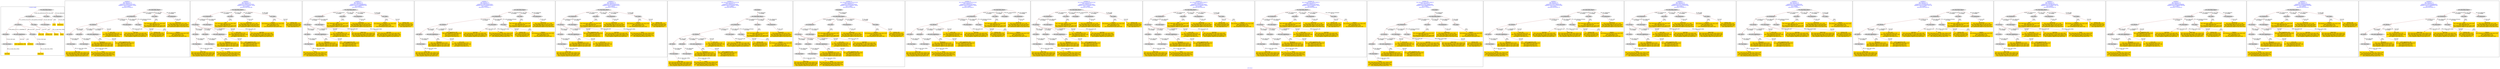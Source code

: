 digraph n0 {
fontcolor="blue"
remincross="true"
label="s01-cb.csv"
subgraph cluster_0 {
label="1-correct model"
n2[style="filled",color="white",fillcolor="lightgray",label="E12_Production1"];
n3[style="filled",color="white",fillcolor="lightgray",label="E21_Person1"];
n4[style="filled",color="white",fillcolor="lightgray",label="E55_Type1"];
n5[style="filled",color="white",fillcolor="lightgray",label="E52_Time-Span3"];
n6[style="filled",color="white",fillcolor="lightgray",label="E69_Death1"];
n7[style="filled",color="white",fillcolor="lightgray",label="E82_Actor_Appellation1"];
n8[style="filled",color="white",fillcolor="lightgray",label="E67_Birth1"];
n9[shape="plaintext",style="filled",fillcolor="gold",label="Actor_URI"];
n10[style="filled",color="white",fillcolor="lightgray",label="E22_Man-Made_Object1"];
n11[style="filled",color="white",fillcolor="lightgray",label="E35_Title1"];
n12[style="filled",color="white",fillcolor="lightgray",label="E54_Dimension1"];
n13[shape="plaintext",style="filled",fillcolor="gold",label="Title"];
n14[style="filled",color="white",fillcolor="lightgray",label="E52_Time-Span1"];
n15[shape="plaintext",style="filled",fillcolor="gold",label="Begin Date"];
n16[style="filled",color="white",fillcolor="lightgray",label="E52_Time-Span2"];
n17[shape="plaintext",style="filled",fillcolor="gold",label="End Date"];
n18[shape="plaintext",style="filled",fillcolor="gold",label="Dated"];
n19[shape="plaintext",style="filled",fillcolor="gold",label="Dimensions"];
n20[shape="plaintext",style="filled",fillcolor="gold",label="Medium_URI"];
n21[shape="plaintext",style="filled",fillcolor="gold",label="Medium"];
n22[shape="plaintext",style="filled",fillcolor="gold",label="Artist_Appellation_URI"];
n23[shape="plaintext",style="filled",fillcolor="gold",label="Attribution"];
}
subgraph cluster_1 {
label="candidate 0\nlink coherence:1.0\nnode coherence:1.0\nconfidence:0.4395818745278529\nmapping score:0.5131939581759509\ncost:20.99852\n-precision:0.9-recall:0.9"
n25[style="filled",color="white",fillcolor="lightgray",label="E12_Production1"];
n26[style="filled",color="white",fillcolor="lightgray",label="E21_Person1"];
n27[style="filled",color="white",fillcolor="lightgray",label="E52_Time-Span2"];
n28[style="filled",color="white",fillcolor="lightgray",label="E55_Type1"];
n29[style="filled",color="white",fillcolor="lightgray",label="E67_Birth1"];
n30[style="filled",color="white",fillcolor="lightgray",label="E69_Death1"];
n31[style="filled",color="white",fillcolor="lightgray",label="E82_Actor_Appellation1"];
n32[style="filled",color="white",fillcolor="lightgray",label="E22_Man-Made_Object1"];
n33[style="filled",color="white",fillcolor="lightgray",label="E35_Title1"];
n34[style="filled",color="white",fillcolor="lightgray",label="E54_Dimension1"];
n35[style="filled",color="white",fillcolor="lightgray",label="E52_Time-Span1"];
n36[style="filled",color="white",fillcolor="lightgray",label="E52_Time-Span3"];
n37[shape="plaintext",style="filled",fillcolor="gold",label="Actor_URI\n[E21_Person,classLink,0.378]\n[E82_Actor_Appellation,classLink,0.298]\n[E39_Actor,classLink,0.25]\n[E30_Right,P3_has_note,0.074]"];
n38[shape="plaintext",style="filled",fillcolor="gold",label="Attribution\n[E82_Actor_Appellation,label,0.404]\n[E22_Man-Made_Object,P3_has_note,0.239]\n[E73_Information_Object,P3_has_note,0.192]\n[E33_Linguistic_Object,P3_has_note,0.166]"];
n39[shape="plaintext",style="filled",fillcolor="gold",label="Dated\n[E52_Time-Span,P82_at_some_time_within,0.458]\n[E52_Time-Span,P82b_end_of_the_end,0.21]\n[E52_Time-Span,P82a_begin_of_the_begin,0.199]\n[E12_Production,P3_has_note,0.133]"];
n40[shape="plaintext",style="filled",fillcolor="gold",label="Dimensions\n[E54_Dimension,P3_has_note,0.798]\n[E22_Man-Made_Object,P3_has_note,0.081]\n[E22_Man-Made_Object,classLink,0.067]\n[E73_Information_Object,P3_has_note,0.054]"];
n41[shape="plaintext",style="filled",fillcolor="gold",label="End Date\n[E52_Time-Span,P82b_end_of_the_end,0.438]\n[E52_Time-Span,P82_at_some_time_within,0.381]\n[E52_Time-Span,P82a_begin_of_the_begin,0.122]\n[E33_Linguistic_Object,P3_has_note,0.059]"];
n42[shape="plaintext",style="filled",fillcolor="gold",label="Medium_URI\n[E55_Type,classLink,0.416]\n[E57_Material,classLink,0.359]\n[E74_Group,classLink,0.194]\n[E55_Type,label,0.031]"];
n43[shape="plaintext",style="filled",fillcolor="gold",label="Title\n[E22_Man-Made_Object,P3_has_note,0.285]\n[E35_Title,label,0.26]\n[E73_Information_Object,P3_has_note,0.244]\n[E33_Linguistic_Object,P3_has_note,0.211]"];
n44[shape="plaintext",style="filled",fillcolor="gold",label="Artist_Appellation_URI\n[E82_Actor_Appellation,classLink,0.562]\n[E21_Person,classLink,0.397]\n[E39_Actor,classLink,0.032]\n[E30_Right,P3_has_note,0.01]"];
n45[shape="plaintext",style="filled",fillcolor="gold",label="Medium\n[E29_Design_or_Procedure,P3_has_note,0.305]\n[E55_Type,label,0.273]\n[E57_Material,label,0.264]\n[E12_Production,P3_has_note,0.158]"];
n46[shape="plaintext",style="filled",fillcolor="gold",label="Begin Date\n[E52_Time-Span,P82_at_some_time_within,0.41]\n[E52_Time-Span,P82a_begin_of_the_begin,0.269]\n[E52_Time-Span,P82b_end_of_the_end,0.249]\n[E33_Linguistic_Object,P3_has_note,0.072]"];
}
subgraph cluster_2 {
label="candidate 1\nlink coherence:1.0\nnode coherence:1.0\nconfidence:0.4395818745278529\nmapping score:0.5131939581759509\ncost:20.99856\n-precision:0.86-recall:0.86"
n48[style="filled",color="white",fillcolor="lightgray",label="E12_Production1"];
n49[style="filled",color="white",fillcolor="lightgray",label="E21_Person1"];
n50[style="filled",color="white",fillcolor="lightgray",label="E52_Time-Span2"];
n51[style="filled",color="white",fillcolor="lightgray",label="E67_Birth1"];
n52[style="filled",color="white",fillcolor="lightgray",label="E69_Death1"];
n53[style="filled",color="white",fillcolor="lightgray",label="E82_Actor_Appellation1"];
n54[style="filled",color="white",fillcolor="lightgray",label="E22_Man-Made_Object1"];
n55[style="filled",color="white",fillcolor="lightgray",label="E35_Title1"];
n56[style="filled",color="white",fillcolor="lightgray",label="E54_Dimension1"];
n57[style="filled",color="white",fillcolor="lightgray",label="E55_Type2"];
n58[style="filled",color="white",fillcolor="lightgray",label="E52_Time-Span1"];
n59[style="filled",color="white",fillcolor="lightgray",label="E52_Time-Span3"];
n60[shape="plaintext",style="filled",fillcolor="gold",label="Medium\n[E29_Design_or_Procedure,P3_has_note,0.305]\n[E55_Type,label,0.273]\n[E57_Material,label,0.264]\n[E12_Production,P3_has_note,0.158]"];
n61[shape="plaintext",style="filled",fillcolor="gold",label="Actor_URI\n[E21_Person,classLink,0.378]\n[E82_Actor_Appellation,classLink,0.298]\n[E39_Actor,classLink,0.25]\n[E30_Right,P3_has_note,0.074]"];
n62[shape="plaintext",style="filled",fillcolor="gold",label="Attribution\n[E82_Actor_Appellation,label,0.404]\n[E22_Man-Made_Object,P3_has_note,0.239]\n[E73_Information_Object,P3_has_note,0.192]\n[E33_Linguistic_Object,P3_has_note,0.166]"];
n63[shape="plaintext",style="filled",fillcolor="gold",label="Dated\n[E52_Time-Span,P82_at_some_time_within,0.458]\n[E52_Time-Span,P82b_end_of_the_end,0.21]\n[E52_Time-Span,P82a_begin_of_the_begin,0.199]\n[E12_Production,P3_has_note,0.133]"];
n64[shape="plaintext",style="filled",fillcolor="gold",label="Dimensions\n[E54_Dimension,P3_has_note,0.798]\n[E22_Man-Made_Object,P3_has_note,0.081]\n[E22_Man-Made_Object,classLink,0.067]\n[E73_Information_Object,P3_has_note,0.054]"];
n65[shape="plaintext",style="filled",fillcolor="gold",label="End Date\n[E52_Time-Span,P82b_end_of_the_end,0.438]\n[E52_Time-Span,P82_at_some_time_within,0.381]\n[E52_Time-Span,P82a_begin_of_the_begin,0.122]\n[E33_Linguistic_Object,P3_has_note,0.059]"];
n66[shape="plaintext",style="filled",fillcolor="gold",label="Title\n[E22_Man-Made_Object,P3_has_note,0.285]\n[E35_Title,label,0.26]\n[E73_Information_Object,P3_has_note,0.244]\n[E33_Linguistic_Object,P3_has_note,0.211]"];
n67[shape="plaintext",style="filled",fillcolor="gold",label="Artist_Appellation_URI\n[E82_Actor_Appellation,classLink,0.562]\n[E21_Person,classLink,0.397]\n[E39_Actor,classLink,0.032]\n[E30_Right,P3_has_note,0.01]"];
n68[shape="plaintext",style="filled",fillcolor="gold",label="Begin Date\n[E52_Time-Span,P82_at_some_time_within,0.41]\n[E52_Time-Span,P82a_begin_of_the_begin,0.269]\n[E52_Time-Span,P82b_end_of_the_end,0.249]\n[E33_Linguistic_Object,P3_has_note,0.072]"];
n69[shape="plaintext",style="filled",fillcolor="gold",label="Medium_URI\n[E55_Type,classLink,0.416]\n[E57_Material,classLink,0.359]\n[E74_Group,classLink,0.194]\n[E55_Type,label,0.031]"];
}
subgraph cluster_3 {
label="candidate 10\nlink coherence:1.0\nnode coherence:1.0\nconfidence:0.39187429568959625\nmapping score:0.5139580985631987\ncost:18.99876\n-precision:0.79-recall:0.71"
n71[style="filled",color="white",fillcolor="lightgray",label="E12_Production1"];
n72[style="filled",color="white",fillcolor="lightgray",label="E21_Person1"];
n73[style="filled",color="white",fillcolor="lightgray",label="E52_Time-Span2"];
n74[style="filled",color="white",fillcolor="lightgray",label="E67_Birth1"];
n75[style="filled",color="white",fillcolor="lightgray",label="E82_Actor_Appellation1"];
n76[style="filled",color="white",fillcolor="lightgray",label="E22_Man-Made_Object1"];
n77[style="filled",color="white",fillcolor="lightgray",label="E35_Title1"];
n78[style="filled",color="white",fillcolor="lightgray",label="E54_Dimension1"];
n79[style="filled",color="white",fillcolor="lightgray",label="E55_Type2"];
n80[style="filled",color="white",fillcolor="lightgray",label="E52_Time-Span1"];
n81[shape="plaintext",style="filled",fillcolor="gold",label="Medium\n[E29_Design_or_Procedure,P3_has_note,0.305]\n[E55_Type,label,0.273]\n[E57_Material,label,0.264]\n[E12_Production,P3_has_note,0.158]"];
n82[shape="plaintext",style="filled",fillcolor="gold",label="Actor_URI\n[E21_Person,classLink,0.378]\n[E82_Actor_Appellation,classLink,0.298]\n[E39_Actor,classLink,0.25]\n[E30_Right,P3_has_note,0.074]"];
n83[shape="plaintext",style="filled",fillcolor="gold",label="Attribution\n[E82_Actor_Appellation,label,0.404]\n[E22_Man-Made_Object,P3_has_note,0.239]\n[E73_Information_Object,P3_has_note,0.192]\n[E33_Linguistic_Object,P3_has_note,0.166]"];
n84[shape="plaintext",style="filled",fillcolor="gold",label="Dimensions\n[E54_Dimension,P3_has_note,0.798]\n[E22_Man-Made_Object,P3_has_note,0.081]\n[E22_Man-Made_Object,classLink,0.067]\n[E73_Information_Object,P3_has_note,0.054]"];
n85[shape="plaintext",style="filled",fillcolor="gold",label="Begin Date\n[E52_Time-Span,P82_at_some_time_within,0.41]\n[E52_Time-Span,P82a_begin_of_the_begin,0.269]\n[E52_Time-Span,P82b_end_of_the_end,0.249]\n[E33_Linguistic_Object,P3_has_note,0.072]"];
n86[shape="plaintext",style="filled",fillcolor="gold",label="End Date\n[E52_Time-Span,P82b_end_of_the_end,0.438]\n[E52_Time-Span,P82_at_some_time_within,0.381]\n[E52_Time-Span,P82a_begin_of_the_begin,0.122]\n[E33_Linguistic_Object,P3_has_note,0.059]"];
n87[shape="plaintext",style="filled",fillcolor="gold",label="Title\n[E22_Man-Made_Object,P3_has_note,0.285]\n[E35_Title,label,0.26]\n[E73_Information_Object,P3_has_note,0.244]\n[E33_Linguistic_Object,P3_has_note,0.211]"];
n88[shape="plaintext",style="filled",fillcolor="gold",label="Artist_Appellation_URI\n[E82_Actor_Appellation,classLink,0.562]\n[E21_Person,classLink,0.397]\n[E39_Actor,classLink,0.032]\n[E30_Right,P3_has_note,0.01]"];
n89[shape="plaintext",style="filled",fillcolor="gold",label="Dated\n[E52_Time-Span,P82_at_some_time_within,0.458]\n[E52_Time-Span,P82b_end_of_the_end,0.21]\n[E52_Time-Span,P82a_begin_of_the_begin,0.199]\n[E12_Production,P3_has_note,0.133]"];
n90[shape="plaintext",style="filled",fillcolor="gold",label="Medium_URI\n[E55_Type,classLink,0.416]\n[E57_Material,classLink,0.359]\n[E74_Group,classLink,0.194]\n[E55_Type,label,0.031]"];
}
subgraph cluster_4 {
label="candidate 11\nlink coherence:1.0\nnode coherence:1.0\nconfidence:0.3891034565197633\nmapping score:0.5130344855065877\ncost:18.99872\n-precision:0.79-recall:0.71"
n92[style="filled",color="white",fillcolor="lightgray",label="E12_Production1"];
n93[style="filled",color="white",fillcolor="lightgray",label="E21_Person1"];
n94[style="filled",color="white",fillcolor="lightgray",label="E52_Time-Span2"];
n95[style="filled",color="white",fillcolor="lightgray",label="E55_Type1"];
n96[style="filled",color="white",fillcolor="lightgray",label="E67_Birth1"];
n97[style="filled",color="white",fillcolor="lightgray",label="E82_Actor_Appellation1"];
n98[style="filled",color="white",fillcolor="lightgray",label="E22_Man-Made_Object1"];
n99[style="filled",color="white",fillcolor="lightgray",label="E35_Title1"];
n100[style="filled",color="white",fillcolor="lightgray",label="E54_Dimension1"];
n101[style="filled",color="white",fillcolor="lightgray",label="E52_Time-Span1"];
n102[shape="plaintext",style="filled",fillcolor="gold",label="Artist_Appellation_URI\n[E82_Actor_Appellation,classLink,0.562]\n[E21_Person,classLink,0.397]\n[E39_Actor,classLink,0.032]\n[E30_Right,P3_has_note,0.01]"];
n103[shape="plaintext",style="filled",fillcolor="gold",label="Attribution\n[E82_Actor_Appellation,label,0.404]\n[E22_Man-Made_Object,P3_has_note,0.239]\n[E73_Information_Object,P3_has_note,0.192]\n[E33_Linguistic_Object,P3_has_note,0.166]"];
n104[shape="plaintext",style="filled",fillcolor="gold",label="Dimensions\n[E54_Dimension,P3_has_note,0.798]\n[E22_Man-Made_Object,P3_has_note,0.081]\n[E22_Man-Made_Object,classLink,0.067]\n[E73_Information_Object,P3_has_note,0.054]"];
n105[shape="plaintext",style="filled",fillcolor="gold",label="End Date\n[E52_Time-Span,P82b_end_of_the_end,0.438]\n[E52_Time-Span,P82_at_some_time_within,0.381]\n[E52_Time-Span,P82a_begin_of_the_begin,0.122]\n[E33_Linguistic_Object,P3_has_note,0.059]"];
n106[shape="plaintext",style="filled",fillcolor="gold",label="Medium_URI\n[E55_Type,classLink,0.416]\n[E57_Material,classLink,0.359]\n[E74_Group,classLink,0.194]\n[E55_Type,label,0.031]"];
n107[shape="plaintext",style="filled",fillcolor="gold",label="Title\n[E22_Man-Made_Object,P3_has_note,0.285]\n[E35_Title,label,0.26]\n[E73_Information_Object,P3_has_note,0.244]\n[E33_Linguistic_Object,P3_has_note,0.211]"];
n108[shape="plaintext",style="filled",fillcolor="gold",label="Dated\n[E52_Time-Span,P82_at_some_time_within,0.458]\n[E52_Time-Span,P82b_end_of_the_end,0.21]\n[E52_Time-Span,P82a_begin_of_the_begin,0.199]\n[E12_Production,P3_has_note,0.133]"];
n109[shape="plaintext",style="filled",fillcolor="gold",label="Actor_URI\n[E21_Person,classLink,0.378]\n[E82_Actor_Appellation,classLink,0.298]\n[E39_Actor,classLink,0.25]\n[E30_Right,P3_has_note,0.074]"];
n110[shape="plaintext",style="filled",fillcolor="gold",label="Medium\n[E29_Design_or_Procedure,P3_has_note,0.305]\n[E55_Type,label,0.273]\n[E57_Material,label,0.264]\n[E12_Production,P3_has_note,0.158]"];
n111[shape="plaintext",style="filled",fillcolor="gold",label="Begin Date\n[E52_Time-Span,P82_at_some_time_within,0.41]\n[E52_Time-Span,P82a_begin_of_the_begin,0.269]\n[E52_Time-Span,P82b_end_of_the_end,0.249]\n[E33_Linguistic_Object,P3_has_note,0.072]"];
}
subgraph cluster_5 {
label="candidate 12\nlink coherence:1.0\nnode coherence:1.0\nconfidence:0.3891034565197633\nmapping score:0.5130344855065877\ncost:18.99876\n-precision:0.74-recall:0.67"
n113[style="filled",color="white",fillcolor="lightgray",label="E12_Production1"];
n114[style="filled",color="white",fillcolor="lightgray",label="E21_Person1"];
n115[style="filled",color="white",fillcolor="lightgray",label="E52_Time-Span2"];
n116[style="filled",color="white",fillcolor="lightgray",label="E67_Birth1"];
n117[style="filled",color="white",fillcolor="lightgray",label="E82_Actor_Appellation1"];
n118[style="filled",color="white",fillcolor="lightgray",label="E22_Man-Made_Object1"];
n119[style="filled",color="white",fillcolor="lightgray",label="E35_Title1"];
n120[style="filled",color="white",fillcolor="lightgray",label="E54_Dimension1"];
n121[style="filled",color="white",fillcolor="lightgray",label="E55_Type2"];
n122[style="filled",color="white",fillcolor="lightgray",label="E52_Time-Span1"];
n123[shape="plaintext",style="filled",fillcolor="gold",label="Medium\n[E29_Design_or_Procedure,P3_has_note,0.305]\n[E55_Type,label,0.273]\n[E57_Material,label,0.264]\n[E12_Production,P3_has_note,0.158]"];
n124[shape="plaintext",style="filled",fillcolor="gold",label="Artist_Appellation_URI\n[E82_Actor_Appellation,classLink,0.562]\n[E21_Person,classLink,0.397]\n[E39_Actor,classLink,0.032]\n[E30_Right,P3_has_note,0.01]"];
n125[shape="plaintext",style="filled",fillcolor="gold",label="Attribution\n[E82_Actor_Appellation,label,0.404]\n[E22_Man-Made_Object,P3_has_note,0.239]\n[E73_Information_Object,P3_has_note,0.192]\n[E33_Linguistic_Object,P3_has_note,0.166]"];
n126[shape="plaintext",style="filled",fillcolor="gold",label="Dimensions\n[E54_Dimension,P3_has_note,0.798]\n[E22_Man-Made_Object,P3_has_note,0.081]\n[E22_Man-Made_Object,classLink,0.067]\n[E73_Information_Object,P3_has_note,0.054]"];
n127[shape="plaintext",style="filled",fillcolor="gold",label="End Date\n[E52_Time-Span,P82b_end_of_the_end,0.438]\n[E52_Time-Span,P82_at_some_time_within,0.381]\n[E52_Time-Span,P82a_begin_of_the_begin,0.122]\n[E33_Linguistic_Object,P3_has_note,0.059]"];
n128[shape="plaintext",style="filled",fillcolor="gold",label="Title\n[E22_Man-Made_Object,P3_has_note,0.285]\n[E35_Title,label,0.26]\n[E73_Information_Object,P3_has_note,0.244]\n[E33_Linguistic_Object,P3_has_note,0.211]"];
n129[shape="plaintext",style="filled",fillcolor="gold",label="Dated\n[E52_Time-Span,P82_at_some_time_within,0.458]\n[E52_Time-Span,P82b_end_of_the_end,0.21]\n[E52_Time-Span,P82a_begin_of_the_begin,0.199]\n[E12_Production,P3_has_note,0.133]"];
n130[shape="plaintext",style="filled",fillcolor="gold",label="Actor_URI\n[E21_Person,classLink,0.378]\n[E82_Actor_Appellation,classLink,0.298]\n[E39_Actor,classLink,0.25]\n[E30_Right,P3_has_note,0.074]"];
n131[shape="plaintext",style="filled",fillcolor="gold",label="Begin Date\n[E52_Time-Span,P82_at_some_time_within,0.41]\n[E52_Time-Span,P82a_begin_of_the_begin,0.269]\n[E52_Time-Span,P82b_end_of_the_end,0.249]\n[E33_Linguistic_Object,P3_has_note,0.072]"];
n132[shape="plaintext",style="filled",fillcolor="gold",label="Medium_URI\n[E55_Type,classLink,0.416]\n[E57_Material,classLink,0.359]\n[E74_Group,classLink,0.194]\n[E55_Type,label,0.031]"];
}
subgraph cluster_6 {
label="candidate 13\nlink coherence:0.9545454545454546\nnode coherence:1.0\nconfidence:0.4395818745278529\nmapping score:0.5131939581759509\ncost:21.99838\n-precision:0.86-recall:0.9"
n134[style="filled",color="white",fillcolor="lightgray",label="E12_Production1"];
n135[style="filled",color="white",fillcolor="lightgray",label="E21_Person1"];
n136[style="filled",color="white",fillcolor="lightgray",label="E52_Time-Span2"];
n137[style="filled",color="white",fillcolor="lightgray",label="E55_Type1"];
n138[style="filled",color="white",fillcolor="lightgray",label="E67_Birth1"];
n139[style="filled",color="white",fillcolor="lightgray",label="E69_Death1"];
n140[style="filled",color="white",fillcolor="lightgray",label="E82_Actor_Appellation1"];
n141[style="filled",color="white",fillcolor="lightgray",label="E22_Man-Made_Object1"];
n142[style="filled",color="white",fillcolor="lightgray",label="E35_Title1"];
n143[style="filled",color="white",fillcolor="lightgray",label="E54_Dimension1"];
n144[style="filled",color="white",fillcolor="lightgray",label="E38_Image1"];
n145[style="filled",color="white",fillcolor="lightgray",label="E52_Time-Span1"];
n146[style="filled",color="white",fillcolor="lightgray",label="E52_Time-Span3"];
n147[shape="plaintext",style="filled",fillcolor="gold",label="Actor_URI\n[E21_Person,classLink,0.378]\n[E82_Actor_Appellation,classLink,0.298]\n[E39_Actor,classLink,0.25]\n[E30_Right,P3_has_note,0.074]"];
n148[shape="plaintext",style="filled",fillcolor="gold",label="Attribution\n[E82_Actor_Appellation,label,0.404]\n[E22_Man-Made_Object,P3_has_note,0.239]\n[E73_Information_Object,P3_has_note,0.192]\n[E33_Linguistic_Object,P3_has_note,0.166]"];
n149[shape="plaintext",style="filled",fillcolor="gold",label="Dated\n[E52_Time-Span,P82_at_some_time_within,0.458]\n[E52_Time-Span,P82b_end_of_the_end,0.21]\n[E52_Time-Span,P82a_begin_of_the_begin,0.199]\n[E12_Production,P3_has_note,0.133]"];
n150[shape="plaintext",style="filled",fillcolor="gold",label="Dimensions\n[E54_Dimension,P3_has_note,0.798]\n[E22_Man-Made_Object,P3_has_note,0.081]\n[E22_Man-Made_Object,classLink,0.067]\n[E73_Information_Object,P3_has_note,0.054]"];
n151[shape="plaintext",style="filled",fillcolor="gold",label="End Date\n[E52_Time-Span,P82b_end_of_the_end,0.438]\n[E52_Time-Span,P82_at_some_time_within,0.381]\n[E52_Time-Span,P82a_begin_of_the_begin,0.122]\n[E33_Linguistic_Object,P3_has_note,0.059]"];
n152[shape="plaintext",style="filled",fillcolor="gold",label="Medium_URI\n[E55_Type,classLink,0.416]\n[E57_Material,classLink,0.359]\n[E74_Group,classLink,0.194]\n[E55_Type,label,0.031]"];
n153[shape="plaintext",style="filled",fillcolor="gold",label="Title\n[E22_Man-Made_Object,P3_has_note,0.285]\n[E35_Title,label,0.26]\n[E73_Information_Object,P3_has_note,0.244]\n[E33_Linguistic_Object,P3_has_note,0.211]"];
n154[shape="plaintext",style="filled",fillcolor="gold",label="Artist_Appellation_URI\n[E82_Actor_Appellation,classLink,0.562]\n[E21_Person,classLink,0.397]\n[E39_Actor,classLink,0.032]\n[E30_Right,P3_has_note,0.01]"];
n155[shape="plaintext",style="filled",fillcolor="gold",label="Medium\n[E29_Design_or_Procedure,P3_has_note,0.305]\n[E55_Type,label,0.273]\n[E57_Material,label,0.264]\n[E12_Production,P3_has_note,0.158]"];
n156[shape="plaintext",style="filled",fillcolor="gold",label="Begin Date\n[E52_Time-Span,P82_at_some_time_within,0.41]\n[E52_Time-Span,P82a_begin_of_the_begin,0.269]\n[E52_Time-Span,P82b_end_of_the_end,0.249]\n[E33_Linguistic_Object,P3_has_note,0.072]"];
}
subgraph cluster_7 {
label="candidate 14\nlink coherence:0.9545454545454546\nnode coherence:1.0\nconfidence:0.4395818745278529\nmapping score:0.5131939581759509\ncost:21.99842\n-precision:0.82-recall:0.86"
n158[style="filled",color="white",fillcolor="lightgray",label="E12_Production1"];
n159[style="filled",color="white",fillcolor="lightgray",label="E21_Person1"];
n160[style="filled",color="white",fillcolor="lightgray",label="E52_Time-Span2"];
n161[style="filled",color="white",fillcolor="lightgray",label="E67_Birth1"];
n162[style="filled",color="white",fillcolor="lightgray",label="E69_Death1"];
n163[style="filled",color="white",fillcolor="lightgray",label="E82_Actor_Appellation1"];
n164[style="filled",color="white",fillcolor="lightgray",label="E22_Man-Made_Object1"];
n165[style="filled",color="white",fillcolor="lightgray",label="E35_Title1"];
n166[style="filled",color="white",fillcolor="lightgray",label="E54_Dimension1"];
n167[style="filled",color="white",fillcolor="lightgray",label="E55_Type2"];
n168[style="filled",color="white",fillcolor="lightgray",label="E38_Image1"];
n169[style="filled",color="white",fillcolor="lightgray",label="E52_Time-Span1"];
n170[style="filled",color="white",fillcolor="lightgray",label="E52_Time-Span3"];
n171[shape="plaintext",style="filled",fillcolor="gold",label="Medium\n[E29_Design_or_Procedure,P3_has_note,0.305]\n[E55_Type,label,0.273]\n[E57_Material,label,0.264]\n[E12_Production,P3_has_note,0.158]"];
n172[shape="plaintext",style="filled",fillcolor="gold",label="Actor_URI\n[E21_Person,classLink,0.378]\n[E82_Actor_Appellation,classLink,0.298]\n[E39_Actor,classLink,0.25]\n[E30_Right,P3_has_note,0.074]"];
n173[shape="plaintext",style="filled",fillcolor="gold",label="Attribution\n[E82_Actor_Appellation,label,0.404]\n[E22_Man-Made_Object,P3_has_note,0.239]\n[E73_Information_Object,P3_has_note,0.192]\n[E33_Linguistic_Object,P3_has_note,0.166]"];
n174[shape="plaintext",style="filled",fillcolor="gold",label="Dated\n[E52_Time-Span,P82_at_some_time_within,0.458]\n[E52_Time-Span,P82b_end_of_the_end,0.21]\n[E52_Time-Span,P82a_begin_of_the_begin,0.199]\n[E12_Production,P3_has_note,0.133]"];
n175[shape="plaintext",style="filled",fillcolor="gold",label="Dimensions\n[E54_Dimension,P3_has_note,0.798]\n[E22_Man-Made_Object,P3_has_note,0.081]\n[E22_Man-Made_Object,classLink,0.067]\n[E73_Information_Object,P3_has_note,0.054]"];
n176[shape="plaintext",style="filled",fillcolor="gold",label="End Date\n[E52_Time-Span,P82b_end_of_the_end,0.438]\n[E52_Time-Span,P82_at_some_time_within,0.381]\n[E52_Time-Span,P82a_begin_of_the_begin,0.122]\n[E33_Linguistic_Object,P3_has_note,0.059]"];
n177[shape="plaintext",style="filled",fillcolor="gold",label="Title\n[E22_Man-Made_Object,P3_has_note,0.285]\n[E35_Title,label,0.26]\n[E73_Information_Object,P3_has_note,0.244]\n[E33_Linguistic_Object,P3_has_note,0.211]"];
n178[shape="plaintext",style="filled",fillcolor="gold",label="Artist_Appellation_URI\n[E82_Actor_Appellation,classLink,0.562]\n[E21_Person,classLink,0.397]\n[E39_Actor,classLink,0.032]\n[E30_Right,P3_has_note,0.01]"];
n179[shape="plaintext",style="filled",fillcolor="gold",label="Begin Date\n[E52_Time-Span,P82_at_some_time_within,0.41]\n[E52_Time-Span,P82a_begin_of_the_begin,0.269]\n[E52_Time-Span,P82b_end_of_the_end,0.249]\n[E33_Linguistic_Object,P3_has_note,0.072]"];
n180[shape="plaintext",style="filled",fillcolor="gold",label="Medium_URI\n[E55_Type,classLink,0.416]\n[E57_Material,classLink,0.359]\n[E74_Group,classLink,0.194]\n[E55_Type,label,0.031]"];
}
subgraph cluster_8 {
label="candidate 15\nlink coherence:0.9545454545454546\nnode coherence:1.0\nconfidence:0.4395818745278529\nmapping score:0.5131939581759509\ncost:21.99852\n-precision:0.86-recall:0.9"
n182[style="filled",color="white",fillcolor="lightgray",label="E12_Production1"];
n183[style="filled",color="white",fillcolor="lightgray",label="E21_Person1"];
n184[style="filled",color="white",fillcolor="lightgray",label="E52_Time-Span2"];
n185[style="filled",color="white",fillcolor="lightgray",label="E55_Type1"];
n186[style="filled",color="white",fillcolor="lightgray",label="E67_Birth1"];
n187[style="filled",color="white",fillcolor="lightgray",label="E69_Death1"];
n188[style="filled",color="white",fillcolor="lightgray",label="E82_Actor_Appellation1"];
n189[style="filled",color="white",fillcolor="lightgray",label="E22_Man-Made_Object1"];
n190[style="filled",color="white",fillcolor="lightgray",label="E35_Title1"];
n191[style="filled",color="white",fillcolor="lightgray",label="E38_Image1"];
n192[style="filled",color="white",fillcolor="lightgray",label="E54_Dimension1"];
n193[style="filled",color="white",fillcolor="lightgray",label="E52_Time-Span1"];
n194[style="filled",color="white",fillcolor="lightgray",label="E52_Time-Span3"];
n195[shape="plaintext",style="filled",fillcolor="gold",label="Actor_URI\n[E21_Person,classLink,0.378]\n[E82_Actor_Appellation,classLink,0.298]\n[E39_Actor,classLink,0.25]\n[E30_Right,P3_has_note,0.074]"];
n196[shape="plaintext",style="filled",fillcolor="gold",label="Attribution\n[E82_Actor_Appellation,label,0.404]\n[E22_Man-Made_Object,P3_has_note,0.239]\n[E73_Information_Object,P3_has_note,0.192]\n[E33_Linguistic_Object,P3_has_note,0.166]"];
n197[shape="plaintext",style="filled",fillcolor="gold",label="Dated\n[E52_Time-Span,P82_at_some_time_within,0.458]\n[E52_Time-Span,P82b_end_of_the_end,0.21]\n[E52_Time-Span,P82a_begin_of_the_begin,0.199]\n[E12_Production,P3_has_note,0.133]"];
n198[shape="plaintext",style="filled",fillcolor="gold",label="Dimensions\n[E54_Dimension,P3_has_note,0.798]\n[E22_Man-Made_Object,P3_has_note,0.081]\n[E22_Man-Made_Object,classLink,0.067]\n[E73_Information_Object,P3_has_note,0.054]"];
n199[shape="plaintext",style="filled",fillcolor="gold",label="End Date\n[E52_Time-Span,P82b_end_of_the_end,0.438]\n[E52_Time-Span,P82_at_some_time_within,0.381]\n[E52_Time-Span,P82a_begin_of_the_begin,0.122]\n[E33_Linguistic_Object,P3_has_note,0.059]"];
n200[shape="plaintext",style="filled",fillcolor="gold",label="Medium_URI\n[E55_Type,classLink,0.416]\n[E57_Material,classLink,0.359]\n[E74_Group,classLink,0.194]\n[E55_Type,label,0.031]"];
n201[shape="plaintext",style="filled",fillcolor="gold",label="Title\n[E22_Man-Made_Object,P3_has_note,0.285]\n[E35_Title,label,0.26]\n[E73_Information_Object,P3_has_note,0.244]\n[E33_Linguistic_Object,P3_has_note,0.211]"];
n202[shape="plaintext",style="filled",fillcolor="gold",label="Artist_Appellation_URI\n[E82_Actor_Appellation,classLink,0.562]\n[E21_Person,classLink,0.397]\n[E39_Actor,classLink,0.032]\n[E30_Right,P3_has_note,0.01]"];
n203[shape="plaintext",style="filled",fillcolor="gold",label="Medium\n[E29_Design_or_Procedure,P3_has_note,0.305]\n[E55_Type,label,0.273]\n[E57_Material,label,0.264]\n[E12_Production,P3_has_note,0.158]"];
n204[shape="plaintext",style="filled",fillcolor="gold",label="Begin Date\n[E52_Time-Span,P82_at_some_time_within,0.41]\n[E52_Time-Span,P82a_begin_of_the_begin,0.269]\n[E52_Time-Span,P82b_end_of_the_end,0.249]\n[E33_Linguistic_Object,P3_has_note,0.072]"];
}
subgraph cluster_9 {
label="candidate 16\nlink coherence:0.9545454545454546\nnode coherence:1.0\nconfidence:0.4395818745278529\nmapping score:0.5131939581759509\ncost:21.99856\n-precision:0.82-recall:0.86"
n206[style="filled",color="white",fillcolor="lightgray",label="E12_Production1"];
n207[style="filled",color="white",fillcolor="lightgray",label="E21_Person1"];
n208[style="filled",color="white",fillcolor="lightgray",label="E52_Time-Span2"];
n209[style="filled",color="white",fillcolor="lightgray",label="E67_Birth1"];
n210[style="filled",color="white",fillcolor="lightgray",label="E69_Death1"];
n211[style="filled",color="white",fillcolor="lightgray",label="E82_Actor_Appellation1"];
n212[style="filled",color="white",fillcolor="lightgray",label="E22_Man-Made_Object1"];
n213[style="filled",color="white",fillcolor="lightgray",label="E35_Title1"];
n214[style="filled",color="white",fillcolor="lightgray",label="E38_Image1"];
n215[style="filled",color="white",fillcolor="lightgray",label="E54_Dimension1"];
n216[style="filled",color="white",fillcolor="lightgray",label="E55_Type2"];
n217[style="filled",color="white",fillcolor="lightgray",label="E52_Time-Span1"];
n218[style="filled",color="white",fillcolor="lightgray",label="E52_Time-Span3"];
n219[shape="plaintext",style="filled",fillcolor="gold",label="Medium\n[E29_Design_or_Procedure,P3_has_note,0.305]\n[E55_Type,label,0.273]\n[E57_Material,label,0.264]\n[E12_Production,P3_has_note,0.158]"];
n220[shape="plaintext",style="filled",fillcolor="gold",label="Actor_URI\n[E21_Person,classLink,0.378]\n[E82_Actor_Appellation,classLink,0.298]\n[E39_Actor,classLink,0.25]\n[E30_Right,P3_has_note,0.074]"];
n221[shape="plaintext",style="filled",fillcolor="gold",label="Attribution\n[E82_Actor_Appellation,label,0.404]\n[E22_Man-Made_Object,P3_has_note,0.239]\n[E73_Information_Object,P3_has_note,0.192]\n[E33_Linguistic_Object,P3_has_note,0.166]"];
n222[shape="plaintext",style="filled",fillcolor="gold",label="Dated\n[E52_Time-Span,P82_at_some_time_within,0.458]\n[E52_Time-Span,P82b_end_of_the_end,0.21]\n[E52_Time-Span,P82a_begin_of_the_begin,0.199]\n[E12_Production,P3_has_note,0.133]"];
n223[shape="plaintext",style="filled",fillcolor="gold",label="Dimensions\n[E54_Dimension,P3_has_note,0.798]\n[E22_Man-Made_Object,P3_has_note,0.081]\n[E22_Man-Made_Object,classLink,0.067]\n[E73_Information_Object,P3_has_note,0.054]"];
n224[shape="plaintext",style="filled",fillcolor="gold",label="End Date\n[E52_Time-Span,P82b_end_of_the_end,0.438]\n[E52_Time-Span,P82_at_some_time_within,0.381]\n[E52_Time-Span,P82a_begin_of_the_begin,0.122]\n[E33_Linguistic_Object,P3_has_note,0.059]"];
n225[shape="plaintext",style="filled",fillcolor="gold",label="Title\n[E22_Man-Made_Object,P3_has_note,0.285]\n[E35_Title,label,0.26]\n[E73_Information_Object,P3_has_note,0.244]\n[E33_Linguistic_Object,P3_has_note,0.211]"];
n226[shape="plaintext",style="filled",fillcolor="gold",label="Artist_Appellation_URI\n[E82_Actor_Appellation,classLink,0.562]\n[E21_Person,classLink,0.397]\n[E39_Actor,classLink,0.032]\n[E30_Right,P3_has_note,0.01]"];
n227[shape="plaintext",style="filled",fillcolor="gold",label="Begin Date\n[E52_Time-Span,P82_at_some_time_within,0.41]\n[E52_Time-Span,P82a_begin_of_the_begin,0.269]\n[E52_Time-Span,P82b_end_of_the_end,0.249]\n[E33_Linguistic_Object,P3_has_note,0.072]"];
n228[shape="plaintext",style="filled",fillcolor="gold",label="Medium_URI\n[E55_Type,classLink,0.416]\n[E57_Material,classLink,0.359]\n[E74_Group,classLink,0.194]\n[E55_Type,label,0.031]"];
}
subgraph cluster_10 {
label="candidate 17\nlink coherence:0.9523809523809523\nnode coherence:1.0\nconfidence:0.4395818745278529\nmapping score:0.5131939581759509\ncost:20.9986\n-precision:0.86-recall:0.86"
n230[style="filled",color="white",fillcolor="lightgray",label="E12_Production1"];
n231[style="filled",color="white",fillcolor="lightgray",label="E21_Person1"];
n232[style="filled",color="white",fillcolor="lightgray",label="E52_Time-Span2"];
n233[style="filled",color="white",fillcolor="lightgray",label="E67_Birth1"];
n234[style="filled",color="white",fillcolor="lightgray",label="E69_Death1"];
n235[style="filled",color="white",fillcolor="lightgray",label="E82_Actor_Appellation1"];
n236[style="filled",color="white",fillcolor="lightgray",label="E22_Man-Made_Object1"];
n237[style="filled",color="white",fillcolor="lightgray",label="E35_Title1"];
n238[style="filled",color="white",fillcolor="lightgray",label="E54_Dimension1"];
n239[style="filled",color="white",fillcolor="lightgray",label="E55_Type1"];
n240[style="filled",color="white",fillcolor="lightgray",label="E52_Time-Span1"];
n241[style="filled",color="white",fillcolor="lightgray",label="E52_Time-Span3"];
n242[shape="plaintext",style="filled",fillcolor="gold",label="Actor_URI\n[E21_Person,classLink,0.378]\n[E82_Actor_Appellation,classLink,0.298]\n[E39_Actor,classLink,0.25]\n[E30_Right,P3_has_note,0.074]"];
n243[shape="plaintext",style="filled",fillcolor="gold",label="Attribution\n[E82_Actor_Appellation,label,0.404]\n[E22_Man-Made_Object,P3_has_note,0.239]\n[E73_Information_Object,P3_has_note,0.192]\n[E33_Linguistic_Object,P3_has_note,0.166]"];
n244[shape="plaintext",style="filled",fillcolor="gold",label="Dated\n[E52_Time-Span,P82_at_some_time_within,0.458]\n[E52_Time-Span,P82b_end_of_the_end,0.21]\n[E52_Time-Span,P82a_begin_of_the_begin,0.199]\n[E12_Production,P3_has_note,0.133]"];
n245[shape="plaintext",style="filled",fillcolor="gold",label="Dimensions\n[E54_Dimension,P3_has_note,0.798]\n[E22_Man-Made_Object,P3_has_note,0.081]\n[E22_Man-Made_Object,classLink,0.067]\n[E73_Information_Object,P3_has_note,0.054]"];
n246[shape="plaintext",style="filled",fillcolor="gold",label="End Date\n[E52_Time-Span,P82b_end_of_the_end,0.438]\n[E52_Time-Span,P82_at_some_time_within,0.381]\n[E52_Time-Span,P82a_begin_of_the_begin,0.122]\n[E33_Linguistic_Object,P3_has_note,0.059]"];
n247[shape="plaintext",style="filled",fillcolor="gold",label="Medium_URI\n[E55_Type,classLink,0.416]\n[E57_Material,classLink,0.359]\n[E74_Group,classLink,0.194]\n[E55_Type,label,0.031]"];
n248[shape="plaintext",style="filled",fillcolor="gold",label="Title\n[E22_Man-Made_Object,P3_has_note,0.285]\n[E35_Title,label,0.26]\n[E73_Information_Object,P3_has_note,0.244]\n[E33_Linguistic_Object,P3_has_note,0.211]"];
n249[shape="plaintext",style="filled",fillcolor="gold",label="Artist_Appellation_URI\n[E82_Actor_Appellation,classLink,0.562]\n[E21_Person,classLink,0.397]\n[E39_Actor,classLink,0.032]\n[E30_Right,P3_has_note,0.01]"];
n250[shape="plaintext",style="filled",fillcolor="gold",label="Medium\n[E29_Design_or_Procedure,P3_has_note,0.305]\n[E55_Type,label,0.273]\n[E57_Material,label,0.264]\n[E12_Production,P3_has_note,0.158]"];
n251[shape="plaintext",style="filled",fillcolor="gold",label="Begin Date\n[E52_Time-Span,P82_at_some_time_within,0.41]\n[E52_Time-Span,P82a_begin_of_the_begin,0.269]\n[E52_Time-Span,P82b_end_of_the_end,0.249]\n[E33_Linguistic_Object,P3_has_note,0.072]"];
}
subgraph cluster_11 {
label="candidate 18\nlink coherence:0.9523809523809523\nnode coherence:1.0\nconfidence:0.4395818745278529\nmapping score:0.5131939581759509\ncost:20.99862\n-precision:0.86-recall:0.86"
n253[style="filled",color="white",fillcolor="lightgray",label="E12_Production1"];
n254[style="filled",color="white",fillcolor="lightgray",label="E21_Person1"];
n255[style="filled",color="white",fillcolor="lightgray",label="E52_Time-Span2"];
n256[style="filled",color="white",fillcolor="lightgray",label="E67_Birth1"];
n257[style="filled",color="white",fillcolor="lightgray",label="E69_Death1"];
n258[style="filled",color="white",fillcolor="lightgray",label="E82_Actor_Appellation1"];
n259[style="filled",color="white",fillcolor="lightgray",label="E22_Man-Made_Object1"];
n260[style="filled",color="white",fillcolor="lightgray",label="E35_Title1"];
n261[style="filled",color="white",fillcolor="lightgray",label="E54_Dimension1"];
n262[style="filled",color="white",fillcolor="lightgray",label="E55_Type1"];
n263[style="filled",color="white",fillcolor="lightgray",label="E52_Time-Span1"];
n264[style="filled",color="white",fillcolor="lightgray",label="E52_Time-Span3"];
n265[shape="plaintext",style="filled",fillcolor="gold",label="Actor_URI\n[E21_Person,classLink,0.378]\n[E82_Actor_Appellation,classLink,0.298]\n[E39_Actor,classLink,0.25]\n[E30_Right,P3_has_note,0.074]"];
n266[shape="plaintext",style="filled",fillcolor="gold",label="Attribution\n[E82_Actor_Appellation,label,0.404]\n[E22_Man-Made_Object,P3_has_note,0.239]\n[E73_Information_Object,P3_has_note,0.192]\n[E33_Linguistic_Object,P3_has_note,0.166]"];
n267[shape="plaintext",style="filled",fillcolor="gold",label="Dated\n[E52_Time-Span,P82_at_some_time_within,0.458]\n[E52_Time-Span,P82b_end_of_the_end,0.21]\n[E52_Time-Span,P82a_begin_of_the_begin,0.199]\n[E12_Production,P3_has_note,0.133]"];
n268[shape="plaintext",style="filled",fillcolor="gold",label="Dimensions\n[E54_Dimension,P3_has_note,0.798]\n[E22_Man-Made_Object,P3_has_note,0.081]\n[E22_Man-Made_Object,classLink,0.067]\n[E73_Information_Object,P3_has_note,0.054]"];
n269[shape="plaintext",style="filled",fillcolor="gold",label="End Date\n[E52_Time-Span,P82b_end_of_the_end,0.438]\n[E52_Time-Span,P82_at_some_time_within,0.381]\n[E52_Time-Span,P82a_begin_of_the_begin,0.122]\n[E33_Linguistic_Object,P3_has_note,0.059]"];
n270[shape="plaintext",style="filled",fillcolor="gold",label="Medium_URI\n[E55_Type,classLink,0.416]\n[E57_Material,classLink,0.359]\n[E74_Group,classLink,0.194]\n[E55_Type,label,0.031]"];
n271[shape="plaintext",style="filled",fillcolor="gold",label="Title\n[E22_Man-Made_Object,P3_has_note,0.285]\n[E35_Title,label,0.26]\n[E73_Information_Object,P3_has_note,0.244]\n[E33_Linguistic_Object,P3_has_note,0.211]"];
n272[shape="plaintext",style="filled",fillcolor="gold",label="Artist_Appellation_URI\n[E82_Actor_Appellation,classLink,0.562]\n[E21_Person,classLink,0.397]\n[E39_Actor,classLink,0.032]\n[E30_Right,P3_has_note,0.01]"];
n273[shape="plaintext",style="filled",fillcolor="gold",label="Medium\n[E29_Design_or_Procedure,P3_has_note,0.305]\n[E55_Type,label,0.273]\n[E57_Material,label,0.264]\n[E12_Production,P3_has_note,0.158]"];
n274[shape="plaintext",style="filled",fillcolor="gold",label="Begin Date\n[E52_Time-Span,P82_at_some_time_within,0.41]\n[E52_Time-Span,P82a_begin_of_the_begin,0.269]\n[E52_Time-Span,P82b_end_of_the_end,0.249]\n[E33_Linguistic_Object,P3_has_note,0.072]"];
}
subgraph cluster_12 {
label="candidate 19\nlink coherence:0.9523809523809523\nnode coherence:1.0\nconfidence:0.4254714906301901\nmapping score:0.5084904968767301\ncost:20.99852\n-precision:0.71-recall:0.71"
n276[style="filled",color="white",fillcolor="lightgray",label="E12_Production1"];
n277[style="filled",color="white",fillcolor="lightgray",label="E21_Person1"];
n278[style="filled",color="white",fillcolor="lightgray",label="E52_Time-Span2"];
n279[style="filled",color="white",fillcolor="lightgray",label="E55_Type1"];
n280[style="filled",color="white",fillcolor="lightgray",label="E67_Birth1"];
n281[style="filled",color="white",fillcolor="lightgray",label="E82_Actor_Appellation1"];
n282[style="filled",color="white",fillcolor="lightgray",label="E22_Man-Made_Object1"];
n283[style="filled",color="white",fillcolor="lightgray",label="E35_Title1"];
n284[style="filled",color="white",fillcolor="lightgray",label="E54_Dimension1"];
n285[style="filled",color="white",fillcolor="lightgray",label="E55_Type2"];
n286[style="filled",color="white",fillcolor="lightgray",label="E38_Image1"];
n287[style="filled",color="white",fillcolor="lightgray",label="E52_Time-Span1"];
n288[shape="plaintext",style="filled",fillcolor="gold",label="Medium\n[E29_Design_or_Procedure,P3_has_note,0.305]\n[E55_Type,label,0.273]\n[E57_Material,label,0.264]\n[E12_Production,P3_has_note,0.158]"];
n289[shape="plaintext",style="filled",fillcolor="gold",label="Actor_URI\n[E21_Person,classLink,0.378]\n[E82_Actor_Appellation,classLink,0.298]\n[E39_Actor,classLink,0.25]\n[E30_Right,P3_has_note,0.074]"];
n290[shape="plaintext",style="filled",fillcolor="gold",label="Attribution\n[E82_Actor_Appellation,label,0.404]\n[E22_Man-Made_Object,P3_has_note,0.239]\n[E73_Information_Object,P3_has_note,0.192]\n[E33_Linguistic_Object,P3_has_note,0.166]"];
n291[shape="plaintext",style="filled",fillcolor="gold",label="Dimensions\n[E54_Dimension,P3_has_note,0.798]\n[E22_Man-Made_Object,P3_has_note,0.081]\n[E22_Man-Made_Object,classLink,0.067]\n[E73_Information_Object,P3_has_note,0.054]"];
n292[shape="plaintext",style="filled",fillcolor="gold",label="End Date\n[E52_Time-Span,P82b_end_of_the_end,0.438]\n[E52_Time-Span,P82_at_some_time_within,0.381]\n[E52_Time-Span,P82a_begin_of_the_begin,0.122]\n[E33_Linguistic_Object,P3_has_note,0.059]"];
n293[shape="plaintext",style="filled",fillcolor="gold",label="Medium_URI\n[E55_Type,classLink,0.416]\n[E57_Material,classLink,0.359]\n[E74_Group,classLink,0.194]\n[E55_Type,label,0.031]"];
n294[shape="plaintext",style="filled",fillcolor="gold",label="Title\n[E22_Man-Made_Object,P3_has_note,0.285]\n[E35_Title,label,0.26]\n[E73_Information_Object,P3_has_note,0.244]\n[E33_Linguistic_Object,P3_has_note,0.211]"];
n295[shape="plaintext",style="filled",fillcolor="gold",label="Begin Date\n[E52_Time-Span,P82_at_some_time_within,0.41]\n[E52_Time-Span,P82a_begin_of_the_begin,0.269]\n[E52_Time-Span,P82b_end_of_the_end,0.249]\n[E33_Linguistic_Object,P3_has_note,0.072]"];
n296[shape="plaintext",style="filled",fillcolor="gold",label="Artist_Appellation_URI\n[E82_Actor_Appellation,classLink,0.562]\n[E21_Person,classLink,0.397]\n[E39_Actor,classLink,0.032]\n[E30_Right,P3_has_note,0.01]"];
n297[shape="plaintext",style="filled",fillcolor="gold",label="Dated\n[E52_Time-Span,P82_at_some_time_within,0.458]\n[E52_Time-Span,P82b_end_of_the_end,0.21]\n[E52_Time-Span,P82a_begin_of_the_begin,0.199]\n[E12_Production,P3_has_note,0.133]"];
}
subgraph cluster_13 {
label="candidate 2\nlink coherence:1.0\nnode coherence:1.0\nconfidence:0.4254714906301901\nmapping score:0.5251571635433967\ncost:18.99872\n-precision:0.84-recall:0.76"
n299[style="filled",color="white",fillcolor="lightgray",label="E12_Production1"];
n300[style="filled",color="white",fillcolor="lightgray",label="E21_Person1"];
n301[style="filled",color="white",fillcolor="lightgray",label="E52_Time-Span2"];
n302[style="filled",color="white",fillcolor="lightgray",label="E55_Type1"];
n303[style="filled",color="white",fillcolor="lightgray",label="E67_Birth1"];
n304[style="filled",color="white",fillcolor="lightgray",label="E82_Actor_Appellation1"];
n305[style="filled",color="white",fillcolor="lightgray",label="E22_Man-Made_Object1"];
n306[style="filled",color="white",fillcolor="lightgray",label="E35_Title1"];
n307[style="filled",color="white",fillcolor="lightgray",label="E54_Dimension1"];
n308[style="filled",color="white",fillcolor="lightgray",label="E52_Time-Span1"];
n309[shape="plaintext",style="filled",fillcolor="gold",label="Actor_URI\n[E21_Person,classLink,0.378]\n[E82_Actor_Appellation,classLink,0.298]\n[E39_Actor,classLink,0.25]\n[E30_Right,P3_has_note,0.074]"];
n310[shape="plaintext",style="filled",fillcolor="gold",label="Attribution\n[E82_Actor_Appellation,label,0.404]\n[E22_Man-Made_Object,P3_has_note,0.239]\n[E73_Information_Object,P3_has_note,0.192]\n[E33_Linguistic_Object,P3_has_note,0.166]"];
n311[shape="plaintext",style="filled",fillcolor="gold",label="Dimensions\n[E54_Dimension,P3_has_note,0.798]\n[E22_Man-Made_Object,P3_has_note,0.081]\n[E22_Man-Made_Object,classLink,0.067]\n[E73_Information_Object,P3_has_note,0.054]"];
n312[shape="plaintext",style="filled",fillcolor="gold",label="End Date\n[E52_Time-Span,P82b_end_of_the_end,0.438]\n[E52_Time-Span,P82_at_some_time_within,0.381]\n[E52_Time-Span,P82a_begin_of_the_begin,0.122]\n[E33_Linguistic_Object,P3_has_note,0.059]"];
n313[shape="plaintext",style="filled",fillcolor="gold",label="Medium_URI\n[E55_Type,classLink,0.416]\n[E57_Material,classLink,0.359]\n[E74_Group,classLink,0.194]\n[E55_Type,label,0.031]"];
n314[shape="plaintext",style="filled",fillcolor="gold",label="Title\n[E22_Man-Made_Object,P3_has_note,0.285]\n[E35_Title,label,0.26]\n[E73_Information_Object,P3_has_note,0.244]\n[E33_Linguistic_Object,P3_has_note,0.211]"];
n315[shape="plaintext",style="filled",fillcolor="gold",label="Begin Date\n[E52_Time-Span,P82_at_some_time_within,0.41]\n[E52_Time-Span,P82a_begin_of_the_begin,0.269]\n[E52_Time-Span,P82b_end_of_the_end,0.249]\n[E33_Linguistic_Object,P3_has_note,0.072]"];
n316[shape="plaintext",style="filled",fillcolor="gold",label="Artist_Appellation_URI\n[E82_Actor_Appellation,classLink,0.562]\n[E21_Person,classLink,0.397]\n[E39_Actor,classLink,0.032]\n[E30_Right,P3_has_note,0.01]"];
n317[shape="plaintext",style="filled",fillcolor="gold",label="Medium\n[E29_Design_or_Procedure,P3_has_note,0.305]\n[E55_Type,label,0.273]\n[E57_Material,label,0.264]\n[E12_Production,P3_has_note,0.158]"];
n318[shape="plaintext",style="filled",fillcolor="gold",label="Dated\n[E52_Time-Span,P82_at_some_time_within,0.458]\n[E52_Time-Span,P82b_end_of_the_end,0.21]\n[E52_Time-Span,P82a_begin_of_the_begin,0.199]\n[E12_Production,P3_has_note,0.133]"];
}
subgraph cluster_14 {
label="candidate 3\nlink coherence:1.0\nnode coherence:1.0\nconfidence:0.4254714906301901\nmapping score:0.5251571635433967\ncost:18.99876\n-precision:0.79-recall:0.71"
n320[style="filled",color="white",fillcolor="lightgray",label="E12_Production1"];
n321[style="filled",color="white",fillcolor="lightgray",label="E21_Person1"];
n322[style="filled",color="white",fillcolor="lightgray",label="E52_Time-Span2"];
n323[style="filled",color="white",fillcolor="lightgray",label="E67_Birth1"];
n324[style="filled",color="white",fillcolor="lightgray",label="E82_Actor_Appellation1"];
n325[style="filled",color="white",fillcolor="lightgray",label="E22_Man-Made_Object1"];
n326[style="filled",color="white",fillcolor="lightgray",label="E35_Title1"];
n327[style="filled",color="white",fillcolor="lightgray",label="E54_Dimension1"];
n328[style="filled",color="white",fillcolor="lightgray",label="E55_Type2"];
n329[style="filled",color="white",fillcolor="lightgray",label="E52_Time-Span1"];
n330[shape="plaintext",style="filled",fillcolor="gold",label="Medium\n[E29_Design_or_Procedure,P3_has_note,0.305]\n[E55_Type,label,0.273]\n[E57_Material,label,0.264]\n[E12_Production,P3_has_note,0.158]"];
n331[shape="plaintext",style="filled",fillcolor="gold",label="Actor_URI\n[E21_Person,classLink,0.378]\n[E82_Actor_Appellation,classLink,0.298]\n[E39_Actor,classLink,0.25]\n[E30_Right,P3_has_note,0.074]"];
n332[shape="plaintext",style="filled",fillcolor="gold",label="Attribution\n[E82_Actor_Appellation,label,0.404]\n[E22_Man-Made_Object,P3_has_note,0.239]\n[E73_Information_Object,P3_has_note,0.192]\n[E33_Linguistic_Object,P3_has_note,0.166]"];
n333[shape="plaintext",style="filled",fillcolor="gold",label="Dimensions\n[E54_Dimension,P3_has_note,0.798]\n[E22_Man-Made_Object,P3_has_note,0.081]\n[E22_Man-Made_Object,classLink,0.067]\n[E73_Information_Object,P3_has_note,0.054]"];
n334[shape="plaintext",style="filled",fillcolor="gold",label="End Date\n[E52_Time-Span,P82b_end_of_the_end,0.438]\n[E52_Time-Span,P82_at_some_time_within,0.381]\n[E52_Time-Span,P82a_begin_of_the_begin,0.122]\n[E33_Linguistic_Object,P3_has_note,0.059]"];
n335[shape="plaintext",style="filled",fillcolor="gold",label="Title\n[E22_Man-Made_Object,P3_has_note,0.285]\n[E35_Title,label,0.26]\n[E73_Information_Object,P3_has_note,0.244]\n[E33_Linguistic_Object,P3_has_note,0.211]"];
n336[shape="plaintext",style="filled",fillcolor="gold",label="Begin Date\n[E52_Time-Span,P82_at_some_time_within,0.41]\n[E52_Time-Span,P82a_begin_of_the_begin,0.269]\n[E52_Time-Span,P82b_end_of_the_end,0.249]\n[E33_Linguistic_Object,P3_has_note,0.072]"];
n337[shape="plaintext",style="filled",fillcolor="gold",label="Artist_Appellation_URI\n[E82_Actor_Appellation,classLink,0.562]\n[E21_Person,classLink,0.397]\n[E39_Actor,classLink,0.032]\n[E30_Right,P3_has_note,0.01]"];
n338[shape="plaintext",style="filled",fillcolor="gold",label="Dated\n[E52_Time-Span,P82_at_some_time_within,0.458]\n[E52_Time-Span,P82b_end_of_the_end,0.21]\n[E52_Time-Span,P82a_begin_of_the_begin,0.199]\n[E12_Production,P3_has_note,0.133]"];
n339[shape="plaintext",style="filled",fillcolor="gold",label="Medium_URI\n[E55_Type,classLink,0.416]\n[E57_Material,classLink,0.359]\n[E74_Group,classLink,0.194]\n[E55_Type,label,0.031]"];
}
subgraph cluster_15 {
label="candidate 4\nlink coherence:1.0\nnode coherence:1.0\nconfidence:0.4254714906301901\nmapping score:0.5084904968767301\ncost:19.99866\n-precision:0.75-recall:0.71"
n341[style="filled",color="white",fillcolor="lightgray",label="E12_Production1"];
n342[style="filled",color="white",fillcolor="lightgray",label="E21_Person1"];
n343[style="filled",color="white",fillcolor="lightgray",label="E52_Time-Span2"];
n344[style="filled",color="white",fillcolor="lightgray",label="E55_Type1"];
n345[style="filled",color="white",fillcolor="lightgray",label="E67_Birth1"];
n346[style="filled",color="white",fillcolor="lightgray",label="E82_Actor_Appellation1"];
n347[style="filled",color="white",fillcolor="lightgray",label="E22_Man-Made_Object1"];
n348[style="filled",color="white",fillcolor="lightgray",label="E35_Title1"];
n349[style="filled",color="white",fillcolor="lightgray",label="E54_Dimension1"];
n350[style="filled",color="white",fillcolor="lightgray",label="E55_Type2"];
n351[style="filled",color="white",fillcolor="lightgray",label="E52_Time-Span1"];
n352[shape="plaintext",style="filled",fillcolor="gold",label="Medium\n[E29_Design_or_Procedure,P3_has_note,0.305]\n[E55_Type,label,0.273]\n[E57_Material,label,0.264]\n[E12_Production,P3_has_note,0.158]"];
n353[shape="plaintext",style="filled",fillcolor="gold",label="Actor_URI\n[E21_Person,classLink,0.378]\n[E82_Actor_Appellation,classLink,0.298]\n[E39_Actor,classLink,0.25]\n[E30_Right,P3_has_note,0.074]"];
n354[shape="plaintext",style="filled",fillcolor="gold",label="Attribution\n[E82_Actor_Appellation,label,0.404]\n[E22_Man-Made_Object,P3_has_note,0.239]\n[E73_Information_Object,P3_has_note,0.192]\n[E33_Linguistic_Object,P3_has_note,0.166]"];
n355[shape="plaintext",style="filled",fillcolor="gold",label="Dimensions\n[E54_Dimension,P3_has_note,0.798]\n[E22_Man-Made_Object,P3_has_note,0.081]\n[E22_Man-Made_Object,classLink,0.067]\n[E73_Information_Object,P3_has_note,0.054]"];
n356[shape="plaintext",style="filled",fillcolor="gold",label="End Date\n[E52_Time-Span,P82b_end_of_the_end,0.438]\n[E52_Time-Span,P82_at_some_time_within,0.381]\n[E52_Time-Span,P82a_begin_of_the_begin,0.122]\n[E33_Linguistic_Object,P3_has_note,0.059]"];
n357[shape="plaintext",style="filled",fillcolor="gold",label="Medium_URI\n[E55_Type,classLink,0.416]\n[E57_Material,classLink,0.359]\n[E74_Group,classLink,0.194]\n[E55_Type,label,0.031]"];
n358[shape="plaintext",style="filled",fillcolor="gold",label="Title\n[E22_Man-Made_Object,P3_has_note,0.285]\n[E35_Title,label,0.26]\n[E73_Information_Object,P3_has_note,0.244]\n[E33_Linguistic_Object,P3_has_note,0.211]"];
n359[shape="plaintext",style="filled",fillcolor="gold",label="Begin Date\n[E52_Time-Span,P82_at_some_time_within,0.41]\n[E52_Time-Span,P82a_begin_of_the_begin,0.269]\n[E52_Time-Span,P82b_end_of_the_end,0.249]\n[E33_Linguistic_Object,P3_has_note,0.072]"];
n360[shape="plaintext",style="filled",fillcolor="gold",label="Artist_Appellation_URI\n[E82_Actor_Appellation,classLink,0.562]\n[E21_Person,classLink,0.397]\n[E39_Actor,classLink,0.032]\n[E30_Right,P3_has_note,0.01]"];
n361[shape="plaintext",style="filled",fillcolor="gold",label="Dated\n[E52_Time-Span,P82_at_some_time_within,0.458]\n[E52_Time-Span,P82b_end_of_the_end,0.21]\n[E52_Time-Span,P82a_begin_of_the_begin,0.199]\n[E12_Production,P3_has_note,0.133]"];
}
subgraph cluster_16 {
label="candidate 5\nlink coherence:1.0\nnode coherence:1.0\nconfidence:0.41361965356914376\nmapping score:0.5212065511897146\ncost:18.99872\n-precision:0.89-recall:0.81"
n363[style="filled",color="white",fillcolor="lightgray",label="E12_Production1"];
n364[style="filled",color="white",fillcolor="lightgray",label="E21_Person1"];
n365[style="filled",color="white",fillcolor="lightgray",label="E52_Time-Span2"];
n366[style="filled",color="white",fillcolor="lightgray",label="E55_Type1"];
n367[style="filled",color="white",fillcolor="lightgray",label="E67_Birth1"];
n368[style="filled",color="white",fillcolor="lightgray",label="E82_Actor_Appellation1"];
n369[style="filled",color="white",fillcolor="lightgray",label="E22_Man-Made_Object1"];
n370[style="filled",color="white",fillcolor="lightgray",label="E35_Title1"];
n371[style="filled",color="white",fillcolor="lightgray",label="E54_Dimension1"];
n372[style="filled",color="white",fillcolor="lightgray",label="E52_Time-Span1"];
n373[shape="plaintext",style="filled",fillcolor="gold",label="Actor_URI\n[E21_Person,classLink,0.378]\n[E82_Actor_Appellation,classLink,0.298]\n[E39_Actor,classLink,0.25]\n[E30_Right,P3_has_note,0.074]"];
n374[shape="plaintext",style="filled",fillcolor="gold",label="Attribution\n[E82_Actor_Appellation,label,0.404]\n[E22_Man-Made_Object,P3_has_note,0.239]\n[E73_Information_Object,P3_has_note,0.192]\n[E33_Linguistic_Object,P3_has_note,0.166]"];
n375[shape="plaintext",style="filled",fillcolor="gold",label="Dimensions\n[E54_Dimension,P3_has_note,0.798]\n[E22_Man-Made_Object,P3_has_note,0.081]\n[E22_Man-Made_Object,classLink,0.067]\n[E73_Information_Object,P3_has_note,0.054]"];
n376[shape="plaintext",style="filled",fillcolor="gold",label="End Date\n[E52_Time-Span,P82b_end_of_the_end,0.438]\n[E52_Time-Span,P82_at_some_time_within,0.381]\n[E52_Time-Span,P82a_begin_of_the_begin,0.122]\n[E33_Linguistic_Object,P3_has_note,0.059]"];
n377[shape="plaintext",style="filled",fillcolor="gold",label="Medium_URI\n[E55_Type,classLink,0.416]\n[E57_Material,classLink,0.359]\n[E74_Group,classLink,0.194]\n[E55_Type,label,0.031]"];
n378[shape="plaintext",style="filled",fillcolor="gold",label="Title\n[E22_Man-Made_Object,P3_has_note,0.285]\n[E35_Title,label,0.26]\n[E73_Information_Object,P3_has_note,0.244]\n[E33_Linguistic_Object,P3_has_note,0.211]"];
n379[shape="plaintext",style="filled",fillcolor="gold",label="Dated\n[E52_Time-Span,P82_at_some_time_within,0.458]\n[E52_Time-Span,P82b_end_of_the_end,0.21]\n[E52_Time-Span,P82a_begin_of_the_begin,0.199]\n[E12_Production,P3_has_note,0.133]"];
n380[shape="plaintext",style="filled",fillcolor="gold",label="Artist_Appellation_URI\n[E82_Actor_Appellation,classLink,0.562]\n[E21_Person,classLink,0.397]\n[E39_Actor,classLink,0.032]\n[E30_Right,P3_has_note,0.01]"];
n381[shape="plaintext",style="filled",fillcolor="gold",label="Medium\n[E29_Design_or_Procedure,P3_has_note,0.305]\n[E55_Type,label,0.273]\n[E57_Material,label,0.264]\n[E12_Production,P3_has_note,0.158]"];
n382[shape="plaintext",style="filled",fillcolor="gold",label="Begin Date\n[E52_Time-Span,P82_at_some_time_within,0.41]\n[E52_Time-Span,P82a_begin_of_the_begin,0.269]\n[E52_Time-Span,P82b_end_of_the_end,0.249]\n[E33_Linguistic_Object,P3_has_note,0.072]"];
}
subgraph cluster_17 {
label="candidate 6\nlink coherence:1.0\nnode coherence:1.0\nconfidence:0.41361965356914376\nmapping score:0.5212065511897146\ncost:18.99876\n-precision:0.84-recall:0.76"
n384[style="filled",color="white",fillcolor="lightgray",label="E12_Production1"];
n385[style="filled",color="white",fillcolor="lightgray",label="E21_Person1"];
n386[style="filled",color="white",fillcolor="lightgray",label="E52_Time-Span2"];
n387[style="filled",color="white",fillcolor="lightgray",label="E67_Birth1"];
n388[style="filled",color="white",fillcolor="lightgray",label="E82_Actor_Appellation1"];
n389[style="filled",color="white",fillcolor="lightgray",label="E22_Man-Made_Object1"];
n390[style="filled",color="white",fillcolor="lightgray",label="E35_Title1"];
n391[style="filled",color="white",fillcolor="lightgray",label="E54_Dimension1"];
n392[style="filled",color="white",fillcolor="lightgray",label="E55_Type2"];
n393[style="filled",color="white",fillcolor="lightgray",label="E52_Time-Span1"];
n394[shape="plaintext",style="filled",fillcolor="gold",label="Medium\n[E29_Design_or_Procedure,P3_has_note,0.305]\n[E55_Type,label,0.273]\n[E57_Material,label,0.264]\n[E12_Production,P3_has_note,0.158]"];
n395[shape="plaintext",style="filled",fillcolor="gold",label="Actor_URI\n[E21_Person,classLink,0.378]\n[E82_Actor_Appellation,classLink,0.298]\n[E39_Actor,classLink,0.25]\n[E30_Right,P3_has_note,0.074]"];
n396[shape="plaintext",style="filled",fillcolor="gold",label="Attribution\n[E82_Actor_Appellation,label,0.404]\n[E22_Man-Made_Object,P3_has_note,0.239]\n[E73_Information_Object,P3_has_note,0.192]\n[E33_Linguistic_Object,P3_has_note,0.166]"];
n397[shape="plaintext",style="filled",fillcolor="gold",label="Dimensions\n[E54_Dimension,P3_has_note,0.798]\n[E22_Man-Made_Object,P3_has_note,0.081]\n[E22_Man-Made_Object,classLink,0.067]\n[E73_Information_Object,P3_has_note,0.054]"];
n398[shape="plaintext",style="filled",fillcolor="gold",label="End Date\n[E52_Time-Span,P82b_end_of_the_end,0.438]\n[E52_Time-Span,P82_at_some_time_within,0.381]\n[E52_Time-Span,P82a_begin_of_the_begin,0.122]\n[E33_Linguistic_Object,P3_has_note,0.059]"];
n399[shape="plaintext",style="filled",fillcolor="gold",label="Title\n[E22_Man-Made_Object,P3_has_note,0.285]\n[E35_Title,label,0.26]\n[E73_Information_Object,P3_has_note,0.244]\n[E33_Linguistic_Object,P3_has_note,0.211]"];
n400[shape="plaintext",style="filled",fillcolor="gold",label="Dated\n[E52_Time-Span,P82_at_some_time_within,0.458]\n[E52_Time-Span,P82b_end_of_the_end,0.21]\n[E52_Time-Span,P82a_begin_of_the_begin,0.199]\n[E12_Production,P3_has_note,0.133]"];
n401[shape="plaintext",style="filled",fillcolor="gold",label="Artist_Appellation_URI\n[E82_Actor_Appellation,classLink,0.562]\n[E21_Person,classLink,0.397]\n[E39_Actor,classLink,0.032]\n[E30_Right,P3_has_note,0.01]"];
n402[shape="plaintext",style="filled",fillcolor="gold",label="Begin Date\n[E52_Time-Span,P82_at_some_time_within,0.41]\n[E52_Time-Span,P82a_begin_of_the_begin,0.269]\n[E52_Time-Span,P82b_end_of_the_end,0.249]\n[E33_Linguistic_Object,P3_has_note,0.072]"];
n403[shape="plaintext",style="filled",fillcolor="gold",label="Medium_URI\n[E55_Type,classLink,0.416]\n[E57_Material,classLink,0.359]\n[E74_Group,classLink,0.194]\n[E55_Type,label,0.031]"];
}
subgraph cluster_18 {
label="candidate 7\nlink coherence:1.0\nnode coherence:1.0\nconfidence:0.4009552935808096\nmapping score:0.5169850978602698\ncost:18.99872\n-precision:0.74-recall:0.67"
n405[style="filled",color="white",fillcolor="lightgray",label="E12_Production1"];
n406[style="filled",color="white",fillcolor="lightgray",label="E21_Person1"];
n407[style="filled",color="white",fillcolor="lightgray",label="E52_Time-Span2"];
n408[style="filled",color="white",fillcolor="lightgray",label="E55_Type1"];
n409[style="filled",color="white",fillcolor="lightgray",label="E67_Birth1"];
n410[style="filled",color="white",fillcolor="lightgray",label="E82_Actor_Appellation1"];
n411[style="filled",color="white",fillcolor="lightgray",label="E22_Man-Made_Object1"];
n412[style="filled",color="white",fillcolor="lightgray",label="E35_Title1"];
n413[style="filled",color="white",fillcolor="lightgray",label="E54_Dimension1"];
n414[style="filled",color="white",fillcolor="lightgray",label="E52_Time-Span1"];
n415[shape="plaintext",style="filled",fillcolor="gold",label="Artist_Appellation_URI\n[E82_Actor_Appellation,classLink,0.562]\n[E21_Person,classLink,0.397]\n[E39_Actor,classLink,0.032]\n[E30_Right,P3_has_note,0.01]"];
n416[shape="plaintext",style="filled",fillcolor="gold",label="Attribution\n[E82_Actor_Appellation,label,0.404]\n[E22_Man-Made_Object,P3_has_note,0.239]\n[E73_Information_Object,P3_has_note,0.192]\n[E33_Linguistic_Object,P3_has_note,0.166]"];
n417[shape="plaintext",style="filled",fillcolor="gold",label="Dimensions\n[E54_Dimension,P3_has_note,0.798]\n[E22_Man-Made_Object,P3_has_note,0.081]\n[E22_Man-Made_Object,classLink,0.067]\n[E73_Information_Object,P3_has_note,0.054]"];
n418[shape="plaintext",style="filled",fillcolor="gold",label="End Date\n[E52_Time-Span,P82b_end_of_the_end,0.438]\n[E52_Time-Span,P82_at_some_time_within,0.381]\n[E52_Time-Span,P82a_begin_of_the_begin,0.122]\n[E33_Linguistic_Object,P3_has_note,0.059]"];
n419[shape="plaintext",style="filled",fillcolor="gold",label="Medium_URI\n[E55_Type,classLink,0.416]\n[E57_Material,classLink,0.359]\n[E74_Group,classLink,0.194]\n[E55_Type,label,0.031]"];
n420[shape="plaintext",style="filled",fillcolor="gold",label="Title\n[E22_Man-Made_Object,P3_has_note,0.285]\n[E35_Title,label,0.26]\n[E73_Information_Object,P3_has_note,0.244]\n[E33_Linguistic_Object,P3_has_note,0.211]"];
n421[shape="plaintext",style="filled",fillcolor="gold",label="Begin Date\n[E52_Time-Span,P82_at_some_time_within,0.41]\n[E52_Time-Span,P82a_begin_of_the_begin,0.269]\n[E52_Time-Span,P82b_end_of_the_end,0.249]\n[E33_Linguistic_Object,P3_has_note,0.072]"];
n422[shape="plaintext",style="filled",fillcolor="gold",label="Actor_URI\n[E21_Person,classLink,0.378]\n[E82_Actor_Appellation,classLink,0.298]\n[E39_Actor,classLink,0.25]\n[E30_Right,P3_has_note,0.074]"];
n423[shape="plaintext",style="filled",fillcolor="gold",label="Medium\n[E29_Design_or_Procedure,P3_has_note,0.305]\n[E55_Type,label,0.273]\n[E57_Material,label,0.264]\n[E12_Production,P3_has_note,0.158]"];
n424[shape="plaintext",style="filled",fillcolor="gold",label="Dated\n[E52_Time-Span,P82_at_some_time_within,0.458]\n[E52_Time-Span,P82b_end_of_the_end,0.21]\n[E52_Time-Span,P82a_begin_of_the_begin,0.199]\n[E12_Production,P3_has_note,0.133]"];
}
subgraph cluster_19 {
label="candidate 8\nlink coherence:1.0\nnode coherence:1.0\nconfidence:0.4009552935808096\nmapping score:0.5169850978602698\ncost:18.99876\n-precision:0.68-recall:0.62"
n426[style="filled",color="white",fillcolor="lightgray",label="E12_Production1"];
n427[style="filled",color="white",fillcolor="lightgray",label="E21_Person1"];
n428[style="filled",color="white",fillcolor="lightgray",label="E52_Time-Span2"];
n429[style="filled",color="white",fillcolor="lightgray",label="E67_Birth1"];
n430[style="filled",color="white",fillcolor="lightgray",label="E82_Actor_Appellation1"];
n431[style="filled",color="white",fillcolor="lightgray",label="E22_Man-Made_Object1"];
n432[style="filled",color="white",fillcolor="lightgray",label="E35_Title1"];
n433[style="filled",color="white",fillcolor="lightgray",label="E54_Dimension1"];
n434[style="filled",color="white",fillcolor="lightgray",label="E55_Type2"];
n435[style="filled",color="white",fillcolor="lightgray",label="E52_Time-Span1"];
n436[shape="plaintext",style="filled",fillcolor="gold",label="Medium\n[E29_Design_or_Procedure,P3_has_note,0.305]\n[E55_Type,label,0.273]\n[E57_Material,label,0.264]\n[E12_Production,P3_has_note,0.158]"];
n437[shape="plaintext",style="filled",fillcolor="gold",label="Artist_Appellation_URI\n[E82_Actor_Appellation,classLink,0.562]\n[E21_Person,classLink,0.397]\n[E39_Actor,classLink,0.032]\n[E30_Right,P3_has_note,0.01]"];
n438[shape="plaintext",style="filled",fillcolor="gold",label="Attribution\n[E82_Actor_Appellation,label,0.404]\n[E22_Man-Made_Object,P3_has_note,0.239]\n[E73_Information_Object,P3_has_note,0.192]\n[E33_Linguistic_Object,P3_has_note,0.166]"];
n439[shape="plaintext",style="filled",fillcolor="gold",label="Dimensions\n[E54_Dimension,P3_has_note,0.798]\n[E22_Man-Made_Object,P3_has_note,0.081]\n[E22_Man-Made_Object,classLink,0.067]\n[E73_Information_Object,P3_has_note,0.054]"];
n440[shape="plaintext",style="filled",fillcolor="gold",label="End Date\n[E52_Time-Span,P82b_end_of_the_end,0.438]\n[E52_Time-Span,P82_at_some_time_within,0.381]\n[E52_Time-Span,P82a_begin_of_the_begin,0.122]\n[E33_Linguistic_Object,P3_has_note,0.059]"];
n441[shape="plaintext",style="filled",fillcolor="gold",label="Title\n[E22_Man-Made_Object,P3_has_note,0.285]\n[E35_Title,label,0.26]\n[E73_Information_Object,P3_has_note,0.244]\n[E33_Linguistic_Object,P3_has_note,0.211]"];
n442[shape="plaintext",style="filled",fillcolor="gold",label="Begin Date\n[E52_Time-Span,P82_at_some_time_within,0.41]\n[E52_Time-Span,P82a_begin_of_the_begin,0.269]\n[E52_Time-Span,P82b_end_of_the_end,0.249]\n[E33_Linguistic_Object,P3_has_note,0.072]"];
n443[shape="plaintext",style="filled",fillcolor="gold",label="Actor_URI\n[E21_Person,classLink,0.378]\n[E82_Actor_Appellation,classLink,0.298]\n[E39_Actor,classLink,0.25]\n[E30_Right,P3_has_note,0.074]"];
n444[shape="plaintext",style="filled",fillcolor="gold",label="Dated\n[E52_Time-Span,P82_at_some_time_within,0.458]\n[E52_Time-Span,P82b_end_of_the_end,0.21]\n[E52_Time-Span,P82a_begin_of_the_begin,0.199]\n[E12_Production,P3_has_note,0.133]"];
n445[shape="plaintext",style="filled",fillcolor="gold",label="Medium_URI\n[E55_Type,classLink,0.416]\n[E57_Material,classLink,0.359]\n[E74_Group,classLink,0.194]\n[E55_Type,label,0.031]"];
}
subgraph cluster_20 {
label="candidate 9\nlink coherence:1.0\nnode coherence:1.0\nconfidence:0.39187429568959625\nmapping score:0.5139580985631987\ncost:18.99872\n-precision:0.84-recall:0.76"
n447[style="filled",color="white",fillcolor="lightgray",label="E12_Production1"];
n448[style="filled",color="white",fillcolor="lightgray",label="E21_Person1"];
n449[style="filled",color="white",fillcolor="lightgray",label="E52_Time-Span2"];
n450[style="filled",color="white",fillcolor="lightgray",label="E55_Type1"];
n451[style="filled",color="white",fillcolor="lightgray",label="E67_Birth1"];
n452[style="filled",color="white",fillcolor="lightgray",label="E82_Actor_Appellation1"];
n453[style="filled",color="white",fillcolor="lightgray",label="E22_Man-Made_Object1"];
n454[style="filled",color="white",fillcolor="lightgray",label="E35_Title1"];
n455[style="filled",color="white",fillcolor="lightgray",label="E54_Dimension1"];
n456[style="filled",color="white",fillcolor="lightgray",label="E52_Time-Span1"];
n457[shape="plaintext",style="filled",fillcolor="gold",label="Actor_URI\n[E21_Person,classLink,0.378]\n[E82_Actor_Appellation,classLink,0.298]\n[E39_Actor,classLink,0.25]\n[E30_Right,P3_has_note,0.074]"];
n458[shape="plaintext",style="filled",fillcolor="gold",label="Attribution\n[E82_Actor_Appellation,label,0.404]\n[E22_Man-Made_Object,P3_has_note,0.239]\n[E73_Information_Object,P3_has_note,0.192]\n[E33_Linguistic_Object,P3_has_note,0.166]"];
n459[shape="plaintext",style="filled",fillcolor="gold",label="Dimensions\n[E54_Dimension,P3_has_note,0.798]\n[E22_Man-Made_Object,P3_has_note,0.081]\n[E22_Man-Made_Object,classLink,0.067]\n[E73_Information_Object,P3_has_note,0.054]"];
n460[shape="plaintext",style="filled",fillcolor="gold",label="Begin Date\n[E52_Time-Span,P82_at_some_time_within,0.41]\n[E52_Time-Span,P82a_begin_of_the_begin,0.269]\n[E52_Time-Span,P82b_end_of_the_end,0.249]\n[E33_Linguistic_Object,P3_has_note,0.072]"];
n461[shape="plaintext",style="filled",fillcolor="gold",label="Medium_URI\n[E55_Type,classLink,0.416]\n[E57_Material,classLink,0.359]\n[E74_Group,classLink,0.194]\n[E55_Type,label,0.031]"];
n462[shape="plaintext",style="filled",fillcolor="gold",label="End Date\n[E52_Time-Span,P82b_end_of_the_end,0.438]\n[E52_Time-Span,P82_at_some_time_within,0.381]\n[E52_Time-Span,P82a_begin_of_the_begin,0.122]\n[E33_Linguistic_Object,P3_has_note,0.059]"];
n463[shape="plaintext",style="filled",fillcolor="gold",label="Title\n[E22_Man-Made_Object,P3_has_note,0.285]\n[E35_Title,label,0.26]\n[E73_Information_Object,P3_has_note,0.244]\n[E33_Linguistic_Object,P3_has_note,0.211]"];
n464[shape="plaintext",style="filled",fillcolor="gold",label="Artist_Appellation_URI\n[E82_Actor_Appellation,classLink,0.562]\n[E21_Person,classLink,0.397]\n[E39_Actor,classLink,0.032]\n[E30_Right,P3_has_note,0.01]"];
n465[shape="plaintext",style="filled",fillcolor="gold",label="Medium\n[E29_Design_or_Procedure,P3_has_note,0.305]\n[E55_Type,label,0.273]\n[E57_Material,label,0.264]\n[E12_Production,P3_has_note,0.158]"];
n466[shape="plaintext",style="filled",fillcolor="gold",label="Dated\n[E52_Time-Span,P82_at_some_time_within,0.458]\n[E52_Time-Span,P82b_end_of_the_end,0.21]\n[E52_Time-Span,P82a_begin_of_the_begin,0.199]\n[E12_Production,P3_has_note,0.133]"];
}
n2 -> n3[color="brown",fontcolor="black",label="P14_carried_out_by"]
n2 -> n4[color="brown",fontcolor="black",label="P32_used_general_technique"]
n2 -> n5[color="brown",fontcolor="black",label="P4_has_time-span"]
n3 -> n6[color="brown",fontcolor="black",label="P100i_died_in"]
n3 -> n7[color="brown",fontcolor="black",label="P131_is_identified_by"]
n3 -> n8[color="brown",fontcolor="black",label="P98i_was_born"]
n3 -> n9[color="brown",fontcolor="black",label="classLink"]
n10 -> n11[color="brown",fontcolor="black",label="P102_has_title"]
n10 -> n2[color="brown",fontcolor="black",label="P108i_was_produced_by"]
n10 -> n12[color="brown",fontcolor="black",label="P43_has_dimension"]
n11 -> n13[color="brown",fontcolor="black",label="label"]
n14 -> n15[color="brown",fontcolor="black",label="P82_at_some_time_within"]
n16 -> n17[color="brown",fontcolor="black",label="P82_at_some_time_within"]
n5 -> n18[color="brown",fontcolor="black",label="P82_at_some_time_within"]
n12 -> n19[color="brown",fontcolor="black",label="P3_has_note"]
n4 -> n20[color="brown",fontcolor="black",label="classLink"]
n4 -> n21[color="brown",fontcolor="black",label="label"]
n8 -> n14[color="brown",fontcolor="black",label="P4_has_time-span"]
n6 -> n16[color="brown",fontcolor="black",label="P4_has_time-span"]
n7 -> n22[color="brown",fontcolor="black",label="classLink"]
n7 -> n23[color="brown",fontcolor="black",label="label"]
n25 -> n26[color="brown",fontcolor="black",label="P14_carried_out_by\nw=0.99982"]
n25 -> n27[color="brown",fontcolor="black",label="P4_has_time-span\nw=0.99987"]
n25 -> n28[color="brown",fontcolor="black",label="P32_used_general_technique\nw=0.9999"]
n26 -> n29[color="brown",fontcolor="black",label="P98i_was_born\nw=0.99988"]
n26 -> n30[color="brown",fontcolor="black",label="P100i_died_in\nw=0.99988"]
n26 -> n31[color="brown",fontcolor="black",label="P131_is_identified_by\nw=0.99982"]
n32 -> n25[color="brown",fontcolor="black",label="P108i_was_produced_by\nw=0.99981"]
n32 -> n33[color="brown",fontcolor="black",label="P102_has_title\nw=0.99984"]
n32 -> n34[color="brown",fontcolor="black",label="P43_has_dimension\nw=0.99986"]
n29 -> n35[color="brown",fontcolor="black",label="P4_has_time-span\nw=0.99992"]
n30 -> n36[color="brown",fontcolor="black",label="P4_has_time-span\nw=0.99992"]
n26 -> n37[color="brown",fontcolor="black",label="classLink\nw=1.0"]
n31 -> n38[color="brown",fontcolor="black",label="label\nw=1.0"]
n36 -> n39[color="brown",fontcolor="black",label="P82_at_some_time_within\nw=1.0"]
n34 -> n40[color="brown",fontcolor="black",label="P3_has_note\nw=1.0"]
n27 -> n41[color="brown",fontcolor="black",label="P82b_end_of_the_end\nw=1.0"]
n28 -> n42[color="brown",fontcolor="black",label="classLink\nw=1.0"]
n33 -> n43[color="brown",fontcolor="black",label="label\nw=1.0"]
n31 -> n44[color="brown",fontcolor="black",label="classLink\nw=1.0"]
n28 -> n45[color="brown",fontcolor="black",label="label\nw=1.0"]
n35 -> n46[color="brown",fontcolor="black",label="P82_at_some_time_within\nw=1.0"]
n48 -> n49[color="brown",fontcolor="black",label="P14_carried_out_by\nw=0.99982"]
n48 -> n50[color="brown",fontcolor="black",label="P4_has_time-span\nw=0.99987"]
n49 -> n51[color="brown",fontcolor="black",label="P98i_was_born\nw=0.99988"]
n49 -> n52[color="brown",fontcolor="black",label="P100i_died_in\nw=0.99988"]
n49 -> n53[color="brown",fontcolor="black",label="P131_is_identified_by\nw=0.99982"]
n54 -> n48[color="brown",fontcolor="black",label="P108i_was_produced_by\nw=0.99981"]
n54 -> n55[color="brown",fontcolor="black",label="P102_has_title\nw=0.99984"]
n54 -> n56[color="brown",fontcolor="black",label="P43_has_dimension\nw=0.99986"]
n54 -> n57[color="brown",fontcolor="black",label="P2_has_type\nw=0.99994"]
n51 -> n58[color="brown",fontcolor="black",label="P4_has_time-span\nw=0.99992"]
n52 -> n59[color="brown",fontcolor="black",label="P4_has_time-span\nw=0.99992"]
n57 -> n60[color="brown",fontcolor="black",label="label\nw=1.0"]
n49 -> n61[color="brown",fontcolor="black",label="classLink\nw=1.0"]
n53 -> n62[color="brown",fontcolor="black",label="label\nw=1.0"]
n59 -> n63[color="brown",fontcolor="black",label="P82_at_some_time_within\nw=1.0"]
n56 -> n64[color="brown",fontcolor="black",label="P3_has_note\nw=1.0"]
n50 -> n65[color="brown",fontcolor="black",label="P82b_end_of_the_end\nw=1.0"]
n55 -> n66[color="brown",fontcolor="black",label="label\nw=1.0"]
n53 -> n67[color="brown",fontcolor="black",label="classLink\nw=1.0"]
n58 -> n68[color="brown",fontcolor="black",label="P82_at_some_time_within\nw=1.0"]
n57 -> n69[color="brown",fontcolor="black",label="classLink\nw=1.0"]
n71 -> n72[color="brown",fontcolor="black",label="P14_carried_out_by\nw=0.99982"]
n71 -> n73[color="brown",fontcolor="black",label="P4_has_time-span\nw=0.99987"]
n72 -> n74[color="brown",fontcolor="black",label="P98i_was_born\nw=0.99988"]
n72 -> n75[color="brown",fontcolor="black",label="P131_is_identified_by\nw=0.99982"]
n76 -> n71[color="brown",fontcolor="black",label="P108i_was_produced_by\nw=0.99981"]
n76 -> n77[color="brown",fontcolor="black",label="P102_has_title\nw=0.99984"]
n76 -> n78[color="brown",fontcolor="black",label="P43_has_dimension\nw=0.99986"]
n76 -> n79[color="brown",fontcolor="black",label="P2_has_type\nw=0.99994"]
n74 -> n80[color="brown",fontcolor="black",label="P4_has_time-span\nw=0.99992"]
n79 -> n81[color="brown",fontcolor="black",label="label\nw=1.0"]
n72 -> n82[color="brown",fontcolor="black",label="classLink\nw=1.0"]
n75 -> n83[color="brown",fontcolor="black",label="label\nw=1.0"]
n78 -> n84[color="brown",fontcolor="black",label="P3_has_note\nw=1.0"]
n73 -> n85[color="brown",fontcolor="black",label="P82b_end_of_the_end\nw=1.0"]
n73 -> n86[color="brown",fontcolor="black",label="P82a_begin_of_the_begin\nw=1.0"]
n77 -> n87[color="brown",fontcolor="black",label="label\nw=1.0"]
n75 -> n88[color="brown",fontcolor="black",label="classLink\nw=1.0"]
n80 -> n89[color="brown",fontcolor="black",label="P82_at_some_time_within\nw=1.0"]
n79 -> n90[color="brown",fontcolor="black",label="classLink\nw=1.0"]
n92 -> n93[color="brown",fontcolor="black",label="P14_carried_out_by\nw=0.99982"]
n92 -> n94[color="brown",fontcolor="black",label="P4_has_time-span\nw=0.99987"]
n92 -> n95[color="brown",fontcolor="black",label="P32_used_general_technique\nw=0.9999"]
n93 -> n96[color="brown",fontcolor="black",label="P98i_was_born\nw=0.99988"]
n93 -> n97[color="brown",fontcolor="black",label="P131_is_identified_by\nw=0.99982"]
n98 -> n92[color="brown",fontcolor="black",label="P108i_was_produced_by\nw=0.99981"]
n98 -> n99[color="brown",fontcolor="black",label="P102_has_title\nw=0.99984"]
n98 -> n100[color="brown",fontcolor="black",label="P43_has_dimension\nw=0.99986"]
n96 -> n101[color="brown",fontcolor="black",label="P4_has_time-span\nw=0.99992"]
n93 -> n102[color="brown",fontcolor="black",label="classLink\nw=1.0"]
n97 -> n103[color="brown",fontcolor="black",label="label\nw=1.0"]
n100 -> n104[color="brown",fontcolor="black",label="P3_has_note\nw=1.0"]
n94 -> n105[color="brown",fontcolor="black",label="P82b_end_of_the_end\nw=1.0"]
n95 -> n106[color="brown",fontcolor="black",label="classLink\nw=1.0"]
n99 -> n107[color="brown",fontcolor="black",label="label\nw=1.0"]
n94 -> n108[color="brown",fontcolor="black",label="P82a_begin_of_the_begin\nw=1.0"]
n97 -> n109[color="brown",fontcolor="black",label="classLink\nw=1.0"]
n95 -> n110[color="brown",fontcolor="black",label="label\nw=1.0"]
n101 -> n111[color="brown",fontcolor="black",label="P82_at_some_time_within\nw=1.0"]
n113 -> n114[color="brown",fontcolor="black",label="P14_carried_out_by\nw=0.99982"]
n113 -> n115[color="brown",fontcolor="black",label="P4_has_time-span\nw=0.99987"]
n114 -> n116[color="brown",fontcolor="black",label="P98i_was_born\nw=0.99988"]
n114 -> n117[color="brown",fontcolor="black",label="P131_is_identified_by\nw=0.99982"]
n118 -> n113[color="brown",fontcolor="black",label="P108i_was_produced_by\nw=0.99981"]
n118 -> n119[color="brown",fontcolor="black",label="P102_has_title\nw=0.99984"]
n118 -> n120[color="brown",fontcolor="black",label="P43_has_dimension\nw=0.99986"]
n118 -> n121[color="brown",fontcolor="black",label="P2_has_type\nw=0.99994"]
n116 -> n122[color="brown",fontcolor="black",label="P4_has_time-span\nw=0.99992"]
n121 -> n123[color="brown",fontcolor="black",label="label\nw=1.0"]
n114 -> n124[color="brown",fontcolor="black",label="classLink\nw=1.0"]
n117 -> n125[color="brown",fontcolor="black",label="label\nw=1.0"]
n120 -> n126[color="brown",fontcolor="black",label="P3_has_note\nw=1.0"]
n115 -> n127[color="brown",fontcolor="black",label="P82b_end_of_the_end\nw=1.0"]
n119 -> n128[color="brown",fontcolor="black",label="label\nw=1.0"]
n115 -> n129[color="brown",fontcolor="black",label="P82a_begin_of_the_begin\nw=1.0"]
n117 -> n130[color="brown",fontcolor="black",label="classLink\nw=1.0"]
n122 -> n131[color="brown",fontcolor="black",label="P82_at_some_time_within\nw=1.0"]
n121 -> n132[color="brown",fontcolor="black",label="classLink\nw=1.0"]
n134 -> n135[color="brown",fontcolor="black",label="P14_carried_out_by\nw=0.99982"]
n134 -> n136[color="brown",fontcolor="black",label="P4_has_time-span\nw=0.99987"]
n134 -> n137[color="brown",fontcolor="black",label="P32_used_general_technique\nw=0.9999"]
n135 -> n138[color="brown",fontcolor="black",label="P98i_was_born\nw=0.99988"]
n135 -> n139[color="brown",fontcolor="black",label="P100i_died_in\nw=0.99988"]
n135 -> n140[color="brown",fontcolor="black",label="P131_is_identified_by\nw=0.99982"]
n141 -> n134[color="brown",fontcolor="black",label="P108i_was_produced_by\nw=0.99981"]
n141 -> n142[color="brown",fontcolor="black",label="P102_has_title\nw=0.99984"]
n141 -> n143[color="brown",fontcolor="black",label="P43_has_dimension\nw=0.99986"]
n144 -> n141[color="brown",fontcolor="black",label="P138_represents\nw=0.99986"]
n138 -> n145[color="brown",fontcolor="black",label="P4_has_time-span\nw=0.99992"]
n139 -> n146[color="brown",fontcolor="black",label="P4_has_time-span\nw=0.99992"]
n135 -> n147[color="brown",fontcolor="black",label="classLink\nw=1.0"]
n140 -> n148[color="brown",fontcolor="black",label="label\nw=1.0"]
n146 -> n149[color="brown",fontcolor="black",label="P82_at_some_time_within\nw=1.0"]
n143 -> n150[color="brown",fontcolor="black",label="P3_has_note\nw=1.0"]
n136 -> n151[color="brown",fontcolor="black",label="P82b_end_of_the_end\nw=1.0"]
n137 -> n152[color="brown",fontcolor="black",label="classLink\nw=1.0"]
n142 -> n153[color="brown",fontcolor="black",label="label\nw=1.0"]
n140 -> n154[color="brown",fontcolor="black",label="classLink\nw=1.0"]
n137 -> n155[color="brown",fontcolor="black",label="label\nw=1.0"]
n145 -> n156[color="brown",fontcolor="black",label="P82_at_some_time_within\nw=1.0"]
n158 -> n159[color="brown",fontcolor="black",label="P14_carried_out_by\nw=0.99982"]
n158 -> n160[color="brown",fontcolor="black",label="P4_has_time-span\nw=0.99987"]
n159 -> n161[color="brown",fontcolor="black",label="P98i_was_born\nw=0.99988"]
n159 -> n162[color="brown",fontcolor="black",label="P100i_died_in\nw=0.99988"]
n159 -> n163[color="brown",fontcolor="black",label="P131_is_identified_by\nw=0.99982"]
n164 -> n158[color="brown",fontcolor="black",label="P108i_was_produced_by\nw=0.99981"]
n164 -> n165[color="brown",fontcolor="black",label="P102_has_title\nw=0.99984"]
n164 -> n166[color="brown",fontcolor="black",label="P43_has_dimension\nw=0.99986"]
n164 -> n167[color="brown",fontcolor="black",label="P2_has_type\nw=0.99994"]
n168 -> n164[color="brown",fontcolor="black",label="P138_represents\nw=0.99986"]
n161 -> n169[color="brown",fontcolor="black",label="P4_has_time-span\nw=0.99992"]
n162 -> n170[color="brown",fontcolor="black",label="P4_has_time-span\nw=0.99992"]
n167 -> n171[color="brown",fontcolor="black",label="label\nw=1.0"]
n159 -> n172[color="brown",fontcolor="black",label="classLink\nw=1.0"]
n163 -> n173[color="brown",fontcolor="black",label="label\nw=1.0"]
n170 -> n174[color="brown",fontcolor="black",label="P82_at_some_time_within\nw=1.0"]
n166 -> n175[color="brown",fontcolor="black",label="P3_has_note\nw=1.0"]
n160 -> n176[color="brown",fontcolor="black",label="P82b_end_of_the_end\nw=1.0"]
n165 -> n177[color="brown",fontcolor="black",label="label\nw=1.0"]
n163 -> n178[color="brown",fontcolor="black",label="classLink\nw=1.0"]
n169 -> n179[color="brown",fontcolor="black",label="P82_at_some_time_within\nw=1.0"]
n167 -> n180[color="brown",fontcolor="black",label="classLink\nw=1.0"]
n182 -> n183[color="brown",fontcolor="black",label="P14_carried_out_by\nw=0.99982"]
n182 -> n184[color="brown",fontcolor="black",label="P4_has_time-span\nw=0.99987"]
n182 -> n185[color="brown",fontcolor="black",label="P32_used_general_technique\nw=0.9999"]
n183 -> n186[color="brown",fontcolor="black",label="P98i_was_born\nw=0.99988"]
n183 -> n187[color="brown",fontcolor="black",label="P100i_died_in\nw=0.99988"]
n183 -> n188[color="brown",fontcolor="black",label="P131_is_identified_by\nw=0.99982"]
n189 -> n182[color="brown",fontcolor="black",label="P108i_was_produced_by\nw=0.99981"]
n189 -> n190[color="brown",fontcolor="black",label="P102_has_title\nw=0.99984"]
n189 -> n191[color="brown",fontcolor="black",label="P138i_has_representation\nw=1.0"]
n189 -> n192[color="brown",fontcolor="black",label="P43_has_dimension\nw=0.99986"]
n186 -> n193[color="brown",fontcolor="black",label="P4_has_time-span\nw=0.99992"]
n187 -> n194[color="brown",fontcolor="black",label="P4_has_time-span\nw=0.99992"]
n183 -> n195[color="brown",fontcolor="black",label="classLink\nw=1.0"]
n188 -> n196[color="brown",fontcolor="black",label="label\nw=1.0"]
n194 -> n197[color="brown",fontcolor="black",label="P82_at_some_time_within\nw=1.0"]
n192 -> n198[color="brown",fontcolor="black",label="P3_has_note\nw=1.0"]
n184 -> n199[color="brown",fontcolor="black",label="P82b_end_of_the_end\nw=1.0"]
n185 -> n200[color="brown",fontcolor="black",label="classLink\nw=1.0"]
n190 -> n201[color="brown",fontcolor="black",label="label\nw=1.0"]
n188 -> n202[color="brown",fontcolor="black",label="classLink\nw=1.0"]
n185 -> n203[color="brown",fontcolor="black",label="label\nw=1.0"]
n193 -> n204[color="brown",fontcolor="black",label="P82_at_some_time_within\nw=1.0"]
n206 -> n207[color="brown",fontcolor="black",label="P14_carried_out_by\nw=0.99982"]
n206 -> n208[color="brown",fontcolor="black",label="P4_has_time-span\nw=0.99987"]
n207 -> n209[color="brown",fontcolor="black",label="P98i_was_born\nw=0.99988"]
n207 -> n210[color="brown",fontcolor="black",label="P100i_died_in\nw=0.99988"]
n207 -> n211[color="brown",fontcolor="black",label="P131_is_identified_by\nw=0.99982"]
n212 -> n206[color="brown",fontcolor="black",label="P108i_was_produced_by\nw=0.99981"]
n212 -> n213[color="brown",fontcolor="black",label="P102_has_title\nw=0.99984"]
n212 -> n214[color="brown",fontcolor="black",label="P138i_has_representation\nw=1.0"]
n212 -> n215[color="brown",fontcolor="black",label="P43_has_dimension\nw=0.99986"]
n212 -> n216[color="brown",fontcolor="black",label="P2_has_type\nw=0.99994"]
n209 -> n217[color="brown",fontcolor="black",label="P4_has_time-span\nw=0.99992"]
n210 -> n218[color="brown",fontcolor="black",label="P4_has_time-span\nw=0.99992"]
n216 -> n219[color="brown",fontcolor="black",label="label\nw=1.0"]
n207 -> n220[color="brown",fontcolor="black",label="classLink\nw=1.0"]
n211 -> n221[color="brown",fontcolor="black",label="label\nw=1.0"]
n218 -> n222[color="brown",fontcolor="black",label="P82_at_some_time_within\nw=1.0"]
n215 -> n223[color="brown",fontcolor="black",label="P3_has_note\nw=1.0"]
n208 -> n224[color="brown",fontcolor="black",label="P82b_end_of_the_end\nw=1.0"]
n213 -> n225[color="brown",fontcolor="black",label="label\nw=1.0"]
n211 -> n226[color="brown",fontcolor="black",label="classLink\nw=1.0"]
n217 -> n227[color="brown",fontcolor="black",label="P82_at_some_time_within\nw=1.0"]
n216 -> n228[color="brown",fontcolor="black",label="classLink\nw=1.0"]
n230 -> n231[color="brown",fontcolor="black",label="P14_carried_out_by\nw=0.99982"]
n230 -> n232[color="brown",fontcolor="black",label="P4_has_time-span\nw=0.99987"]
n231 -> n233[color="brown",fontcolor="black",label="P98i_was_born\nw=0.99988"]
n231 -> n234[color="brown",fontcolor="black",label="P100i_died_in\nw=0.99988"]
n231 -> n235[color="brown",fontcolor="black",label="P131_is_identified_by\nw=0.99982"]
n236 -> n230[color="brown",fontcolor="black",label="P108i_was_produced_by\nw=0.99981"]
n236 -> n237[color="brown",fontcolor="black",label="P102_has_title\nw=0.99984"]
n236 -> n238[color="brown",fontcolor="black",label="P43_has_dimension\nw=0.99986"]
n236 -> n239[color="brown",fontcolor="black",label="P2_has_type\nw=0.99998"]
n233 -> n240[color="brown",fontcolor="black",label="P4_has_time-span\nw=0.99992"]
n234 -> n241[color="brown",fontcolor="black",label="P4_has_time-span\nw=0.99992"]
n231 -> n242[color="brown",fontcolor="black",label="classLink\nw=1.0"]
n235 -> n243[color="brown",fontcolor="black",label="label\nw=1.0"]
n241 -> n244[color="brown",fontcolor="black",label="P82_at_some_time_within\nw=1.0"]
n238 -> n245[color="brown",fontcolor="black",label="P3_has_note\nw=1.0"]
n232 -> n246[color="brown",fontcolor="black",label="P82b_end_of_the_end\nw=1.0"]
n239 -> n247[color="brown",fontcolor="black",label="classLink\nw=1.0"]
n237 -> n248[color="brown",fontcolor="black",label="label\nw=1.0"]
n235 -> n249[color="brown",fontcolor="black",label="classLink\nw=1.0"]
n239 -> n250[color="brown",fontcolor="black",label="label\nw=1.0"]
n240 -> n251[color="brown",fontcolor="black",label="P82_at_some_time_within\nw=1.0"]
n253 -> n254[color="brown",fontcolor="black",label="P14_carried_out_by\nw=0.99982"]
n253 -> n255[color="brown",fontcolor="black",label="P4_has_time-span\nw=0.99987"]
n254 -> n256[color="brown",fontcolor="black",label="P98i_was_born\nw=0.99988"]
n254 -> n257[color="brown",fontcolor="black",label="P100i_died_in\nw=0.99988"]
n254 -> n258[color="brown",fontcolor="black",label="P131_is_identified_by\nw=0.99982"]
n259 -> n253[color="brown",fontcolor="black",label="P108i_was_produced_by\nw=0.99981"]
n259 -> n260[color="brown",fontcolor="black",label="P102_has_title\nw=0.99984"]
n259 -> n261[color="brown",fontcolor="black",label="P43_has_dimension\nw=0.99986"]
n259 -> n262[color="brown",fontcolor="black",label="P32_used_general_technique\nw=1.0"]
n256 -> n263[color="brown",fontcolor="black",label="P4_has_time-span\nw=0.99992"]
n257 -> n264[color="brown",fontcolor="black",label="P4_has_time-span\nw=0.99992"]
n254 -> n265[color="brown",fontcolor="black",label="classLink\nw=1.0"]
n258 -> n266[color="brown",fontcolor="black",label="label\nw=1.0"]
n264 -> n267[color="brown",fontcolor="black",label="P82_at_some_time_within\nw=1.0"]
n261 -> n268[color="brown",fontcolor="black",label="P3_has_note\nw=1.0"]
n255 -> n269[color="brown",fontcolor="black",label="P82b_end_of_the_end\nw=1.0"]
n262 -> n270[color="brown",fontcolor="black",label="classLink\nw=1.0"]
n260 -> n271[color="brown",fontcolor="black",label="label\nw=1.0"]
n258 -> n272[color="brown",fontcolor="black",label="classLink\nw=1.0"]
n262 -> n273[color="brown",fontcolor="black",label="label\nw=1.0"]
n263 -> n274[color="brown",fontcolor="black",label="P82_at_some_time_within\nw=1.0"]
n276 -> n277[color="brown",fontcolor="black",label="P14_carried_out_by\nw=0.99982"]
n276 -> n278[color="brown",fontcolor="black",label="P4_has_time-span\nw=0.99987"]
n276 -> n279[color="brown",fontcolor="black",label="P32_used_general_technique\nw=0.9999"]
n277 -> n280[color="brown",fontcolor="black",label="P98i_was_born\nw=0.99988"]
n277 -> n281[color="brown",fontcolor="black",label="P131_is_identified_by\nw=0.99982"]
n282 -> n276[color="brown",fontcolor="black",label="P108i_was_produced_by\nw=0.99981"]
n282 -> n283[color="brown",fontcolor="black",label="P102_has_title\nw=0.99984"]
n282 -> n284[color="brown",fontcolor="black",label="P43_has_dimension\nw=0.99986"]
n282 -> n285[color="brown",fontcolor="black",label="P2_has_type\nw=0.99994"]
n286 -> n282[color="brown",fontcolor="black",label="P138_represents\nw=0.99986"]
n280 -> n287[color="brown",fontcolor="black",label="P4_has_time-span\nw=0.99992"]
n285 -> n288[color="brown",fontcolor="black",label="label\nw=1.0"]
n277 -> n289[color="brown",fontcolor="black",label="classLink\nw=1.0"]
n281 -> n290[color="brown",fontcolor="black",label="label\nw=1.0"]
n284 -> n291[color="brown",fontcolor="black",label="P3_has_note\nw=1.0"]
n278 -> n292[color="brown",fontcolor="black",label="P82b_end_of_the_end\nw=1.0"]
n279 -> n293[color="brown",fontcolor="black",label="classLink\nw=1.0"]
n283 -> n294[color="brown",fontcolor="black",label="label\nw=1.0"]
n278 -> n295[color="brown",fontcolor="black",label="P82a_begin_of_the_begin\nw=1.0"]
n281 -> n296[color="brown",fontcolor="black",label="classLink\nw=1.0"]
n287 -> n297[color="brown",fontcolor="black",label="P82_at_some_time_within\nw=1.0"]
n299 -> n300[color="brown",fontcolor="black",label="P14_carried_out_by\nw=0.99982"]
n299 -> n301[color="brown",fontcolor="black",label="P4_has_time-span\nw=0.99987"]
n299 -> n302[color="brown",fontcolor="black",label="P32_used_general_technique\nw=0.9999"]
n300 -> n303[color="brown",fontcolor="black",label="P98i_was_born\nw=0.99988"]
n300 -> n304[color="brown",fontcolor="black",label="P131_is_identified_by\nw=0.99982"]
n305 -> n299[color="brown",fontcolor="black",label="P108i_was_produced_by\nw=0.99981"]
n305 -> n306[color="brown",fontcolor="black",label="P102_has_title\nw=0.99984"]
n305 -> n307[color="brown",fontcolor="black",label="P43_has_dimension\nw=0.99986"]
n303 -> n308[color="brown",fontcolor="black",label="P4_has_time-span\nw=0.99992"]
n300 -> n309[color="brown",fontcolor="black",label="classLink\nw=1.0"]
n304 -> n310[color="brown",fontcolor="black",label="label\nw=1.0"]
n307 -> n311[color="brown",fontcolor="black",label="P3_has_note\nw=1.0"]
n301 -> n312[color="brown",fontcolor="black",label="P82b_end_of_the_end\nw=1.0"]
n302 -> n313[color="brown",fontcolor="black",label="classLink\nw=1.0"]
n306 -> n314[color="brown",fontcolor="black",label="label\nw=1.0"]
n301 -> n315[color="brown",fontcolor="black",label="P82a_begin_of_the_begin\nw=1.0"]
n304 -> n316[color="brown",fontcolor="black",label="classLink\nw=1.0"]
n302 -> n317[color="brown",fontcolor="black",label="label\nw=1.0"]
n308 -> n318[color="brown",fontcolor="black",label="P82_at_some_time_within\nw=1.0"]
n320 -> n321[color="brown",fontcolor="black",label="P14_carried_out_by\nw=0.99982"]
n320 -> n322[color="brown",fontcolor="black",label="P4_has_time-span\nw=0.99987"]
n321 -> n323[color="brown",fontcolor="black",label="P98i_was_born\nw=0.99988"]
n321 -> n324[color="brown",fontcolor="black",label="P131_is_identified_by\nw=0.99982"]
n325 -> n320[color="brown",fontcolor="black",label="P108i_was_produced_by\nw=0.99981"]
n325 -> n326[color="brown",fontcolor="black",label="P102_has_title\nw=0.99984"]
n325 -> n327[color="brown",fontcolor="black",label="P43_has_dimension\nw=0.99986"]
n325 -> n328[color="brown",fontcolor="black",label="P2_has_type\nw=0.99994"]
n323 -> n329[color="brown",fontcolor="black",label="P4_has_time-span\nw=0.99992"]
n328 -> n330[color="brown",fontcolor="black",label="label\nw=1.0"]
n321 -> n331[color="brown",fontcolor="black",label="classLink\nw=1.0"]
n324 -> n332[color="brown",fontcolor="black",label="label\nw=1.0"]
n327 -> n333[color="brown",fontcolor="black",label="P3_has_note\nw=1.0"]
n322 -> n334[color="brown",fontcolor="black",label="P82b_end_of_the_end\nw=1.0"]
n326 -> n335[color="brown",fontcolor="black",label="label\nw=1.0"]
n322 -> n336[color="brown",fontcolor="black",label="P82a_begin_of_the_begin\nw=1.0"]
n324 -> n337[color="brown",fontcolor="black",label="classLink\nw=1.0"]
n329 -> n338[color="brown",fontcolor="black",label="P82_at_some_time_within\nw=1.0"]
n328 -> n339[color="brown",fontcolor="black",label="classLink\nw=1.0"]
n341 -> n342[color="brown",fontcolor="black",label="P14_carried_out_by\nw=0.99982"]
n341 -> n343[color="brown",fontcolor="black",label="P4_has_time-span\nw=0.99987"]
n341 -> n344[color="brown",fontcolor="black",label="P32_used_general_technique\nw=0.9999"]
n342 -> n345[color="brown",fontcolor="black",label="P98i_was_born\nw=0.99988"]
n342 -> n346[color="brown",fontcolor="black",label="P131_is_identified_by\nw=0.99982"]
n347 -> n341[color="brown",fontcolor="black",label="P108i_was_produced_by\nw=0.99981"]
n347 -> n348[color="brown",fontcolor="black",label="P102_has_title\nw=0.99984"]
n347 -> n349[color="brown",fontcolor="black",label="P43_has_dimension\nw=0.99986"]
n347 -> n350[color="brown",fontcolor="black",label="P2_has_type\nw=0.99994"]
n345 -> n351[color="brown",fontcolor="black",label="P4_has_time-span\nw=0.99992"]
n350 -> n352[color="brown",fontcolor="black",label="label\nw=1.0"]
n342 -> n353[color="brown",fontcolor="black",label="classLink\nw=1.0"]
n346 -> n354[color="brown",fontcolor="black",label="label\nw=1.0"]
n349 -> n355[color="brown",fontcolor="black",label="P3_has_note\nw=1.0"]
n343 -> n356[color="brown",fontcolor="black",label="P82b_end_of_the_end\nw=1.0"]
n344 -> n357[color="brown",fontcolor="black",label="classLink\nw=1.0"]
n348 -> n358[color="brown",fontcolor="black",label="label\nw=1.0"]
n343 -> n359[color="brown",fontcolor="black",label="P82a_begin_of_the_begin\nw=1.0"]
n346 -> n360[color="brown",fontcolor="black",label="classLink\nw=1.0"]
n351 -> n361[color="brown",fontcolor="black",label="P82_at_some_time_within\nw=1.0"]
n363 -> n364[color="brown",fontcolor="black",label="P14_carried_out_by\nw=0.99982"]
n363 -> n365[color="brown",fontcolor="black",label="P4_has_time-span\nw=0.99987"]
n363 -> n366[color="brown",fontcolor="black",label="P32_used_general_technique\nw=0.9999"]
n364 -> n367[color="brown",fontcolor="black",label="P98i_was_born\nw=0.99988"]
n364 -> n368[color="brown",fontcolor="black",label="P131_is_identified_by\nw=0.99982"]
n369 -> n363[color="brown",fontcolor="black",label="P108i_was_produced_by\nw=0.99981"]
n369 -> n370[color="brown",fontcolor="black",label="P102_has_title\nw=0.99984"]
n369 -> n371[color="brown",fontcolor="black",label="P43_has_dimension\nw=0.99986"]
n367 -> n372[color="brown",fontcolor="black",label="P4_has_time-span\nw=0.99992"]
n364 -> n373[color="brown",fontcolor="black",label="classLink\nw=1.0"]
n368 -> n374[color="brown",fontcolor="black",label="label\nw=1.0"]
n371 -> n375[color="brown",fontcolor="black",label="P3_has_note\nw=1.0"]
n365 -> n376[color="brown",fontcolor="black",label="P82b_end_of_the_end\nw=1.0"]
n366 -> n377[color="brown",fontcolor="black",label="classLink\nw=1.0"]
n370 -> n378[color="brown",fontcolor="black",label="label\nw=1.0"]
n365 -> n379[color="brown",fontcolor="black",label="P82a_begin_of_the_begin\nw=1.0"]
n368 -> n380[color="brown",fontcolor="black",label="classLink\nw=1.0"]
n366 -> n381[color="brown",fontcolor="black",label="label\nw=1.0"]
n372 -> n382[color="brown",fontcolor="black",label="P82_at_some_time_within\nw=1.0"]
n384 -> n385[color="brown",fontcolor="black",label="P14_carried_out_by\nw=0.99982"]
n384 -> n386[color="brown",fontcolor="black",label="P4_has_time-span\nw=0.99987"]
n385 -> n387[color="brown",fontcolor="black",label="P98i_was_born\nw=0.99988"]
n385 -> n388[color="brown",fontcolor="black",label="P131_is_identified_by\nw=0.99982"]
n389 -> n384[color="brown",fontcolor="black",label="P108i_was_produced_by\nw=0.99981"]
n389 -> n390[color="brown",fontcolor="black",label="P102_has_title\nw=0.99984"]
n389 -> n391[color="brown",fontcolor="black",label="P43_has_dimension\nw=0.99986"]
n389 -> n392[color="brown",fontcolor="black",label="P2_has_type\nw=0.99994"]
n387 -> n393[color="brown",fontcolor="black",label="P4_has_time-span\nw=0.99992"]
n392 -> n394[color="brown",fontcolor="black",label="label\nw=1.0"]
n385 -> n395[color="brown",fontcolor="black",label="classLink\nw=1.0"]
n388 -> n396[color="brown",fontcolor="black",label="label\nw=1.0"]
n391 -> n397[color="brown",fontcolor="black",label="P3_has_note\nw=1.0"]
n386 -> n398[color="brown",fontcolor="black",label="P82b_end_of_the_end\nw=1.0"]
n390 -> n399[color="brown",fontcolor="black",label="label\nw=1.0"]
n386 -> n400[color="brown",fontcolor="black",label="P82a_begin_of_the_begin\nw=1.0"]
n388 -> n401[color="brown",fontcolor="black",label="classLink\nw=1.0"]
n393 -> n402[color="brown",fontcolor="black",label="P82_at_some_time_within\nw=1.0"]
n392 -> n403[color="brown",fontcolor="black",label="classLink\nw=1.0"]
n405 -> n406[color="brown",fontcolor="black",label="P14_carried_out_by\nw=0.99982"]
n405 -> n407[color="brown",fontcolor="black",label="P4_has_time-span\nw=0.99987"]
n405 -> n408[color="brown",fontcolor="black",label="P32_used_general_technique\nw=0.9999"]
n406 -> n409[color="brown",fontcolor="black",label="P98i_was_born\nw=0.99988"]
n406 -> n410[color="brown",fontcolor="black",label="P131_is_identified_by\nw=0.99982"]
n411 -> n405[color="brown",fontcolor="black",label="P108i_was_produced_by\nw=0.99981"]
n411 -> n412[color="brown",fontcolor="black",label="P102_has_title\nw=0.99984"]
n411 -> n413[color="brown",fontcolor="black",label="P43_has_dimension\nw=0.99986"]
n409 -> n414[color="brown",fontcolor="black",label="P4_has_time-span\nw=0.99992"]
n406 -> n415[color="brown",fontcolor="black",label="classLink\nw=1.0"]
n410 -> n416[color="brown",fontcolor="black",label="label\nw=1.0"]
n413 -> n417[color="brown",fontcolor="black",label="P3_has_note\nw=1.0"]
n407 -> n418[color="brown",fontcolor="black",label="P82b_end_of_the_end\nw=1.0"]
n408 -> n419[color="brown",fontcolor="black",label="classLink\nw=1.0"]
n412 -> n420[color="brown",fontcolor="black",label="label\nw=1.0"]
n407 -> n421[color="brown",fontcolor="black",label="P82a_begin_of_the_begin\nw=1.0"]
n410 -> n422[color="brown",fontcolor="black",label="classLink\nw=1.0"]
n408 -> n423[color="brown",fontcolor="black",label="label\nw=1.0"]
n414 -> n424[color="brown",fontcolor="black",label="P82_at_some_time_within\nw=1.0"]
n426 -> n427[color="brown",fontcolor="black",label="P14_carried_out_by\nw=0.99982"]
n426 -> n428[color="brown",fontcolor="black",label="P4_has_time-span\nw=0.99987"]
n427 -> n429[color="brown",fontcolor="black",label="P98i_was_born\nw=0.99988"]
n427 -> n430[color="brown",fontcolor="black",label="P131_is_identified_by\nw=0.99982"]
n431 -> n426[color="brown",fontcolor="black",label="P108i_was_produced_by\nw=0.99981"]
n431 -> n432[color="brown",fontcolor="black",label="P102_has_title\nw=0.99984"]
n431 -> n433[color="brown",fontcolor="black",label="P43_has_dimension\nw=0.99986"]
n431 -> n434[color="brown",fontcolor="black",label="P2_has_type\nw=0.99994"]
n429 -> n435[color="brown",fontcolor="black",label="P4_has_time-span\nw=0.99992"]
n434 -> n436[color="brown",fontcolor="black",label="label\nw=1.0"]
n427 -> n437[color="brown",fontcolor="black",label="classLink\nw=1.0"]
n430 -> n438[color="brown",fontcolor="black",label="label\nw=1.0"]
n433 -> n439[color="brown",fontcolor="black",label="P3_has_note\nw=1.0"]
n428 -> n440[color="brown",fontcolor="black",label="P82b_end_of_the_end\nw=1.0"]
n432 -> n441[color="brown",fontcolor="black",label="label\nw=1.0"]
n428 -> n442[color="brown",fontcolor="black",label="P82a_begin_of_the_begin\nw=1.0"]
n430 -> n443[color="brown",fontcolor="black",label="classLink\nw=1.0"]
n435 -> n444[color="brown",fontcolor="black",label="P82_at_some_time_within\nw=1.0"]
n434 -> n445[color="brown",fontcolor="black",label="classLink\nw=1.0"]
n447 -> n448[color="brown",fontcolor="black",label="P14_carried_out_by\nw=0.99982"]
n447 -> n449[color="brown",fontcolor="black",label="P4_has_time-span\nw=0.99987"]
n447 -> n450[color="brown",fontcolor="black",label="P32_used_general_technique\nw=0.9999"]
n448 -> n451[color="brown",fontcolor="black",label="P98i_was_born\nw=0.99988"]
n448 -> n452[color="brown",fontcolor="black",label="P131_is_identified_by\nw=0.99982"]
n453 -> n447[color="brown",fontcolor="black",label="P108i_was_produced_by\nw=0.99981"]
n453 -> n454[color="brown",fontcolor="black",label="P102_has_title\nw=0.99984"]
n453 -> n455[color="brown",fontcolor="black",label="P43_has_dimension\nw=0.99986"]
n451 -> n456[color="brown",fontcolor="black",label="P4_has_time-span\nw=0.99992"]
n448 -> n457[color="brown",fontcolor="black",label="classLink\nw=1.0"]
n452 -> n458[color="brown",fontcolor="black",label="label\nw=1.0"]
n455 -> n459[color="brown",fontcolor="black",label="P3_has_note\nw=1.0"]
n449 -> n460[color="brown",fontcolor="black",label="P82b_end_of_the_end\nw=1.0"]
n450 -> n461[color="brown",fontcolor="black",label="classLink\nw=1.0"]
n449 -> n462[color="brown",fontcolor="black",label="P82a_begin_of_the_begin\nw=1.0"]
n454 -> n463[color="brown",fontcolor="black",label="label\nw=1.0"]
n452 -> n464[color="brown",fontcolor="black",label="classLink\nw=1.0"]
n450 -> n465[color="brown",fontcolor="black",label="label\nw=1.0"]
n456 -> n466[color="brown",fontcolor="black",label="P82_at_some_time_within\nw=1.0"]
}

